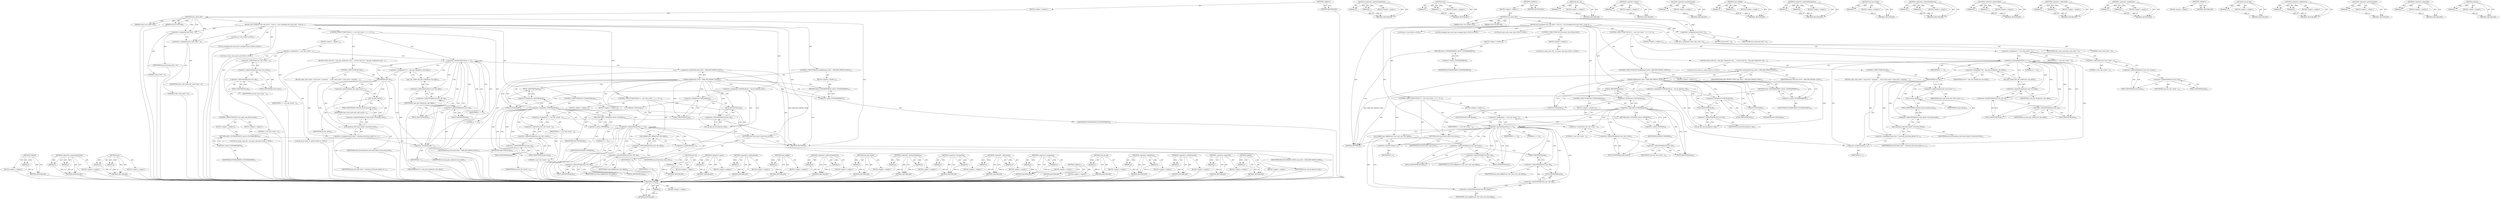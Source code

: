 digraph "unlikely" {
vulnerable_214 [label=<(METHOD,UNIXCB)>];
vulnerable_215 [label=<(PARAM,p1)>];
vulnerable_216 [label=<(BLOCK,&lt;empty&gt;,&lt;empty&gt;)>];
vulnerable_217 [label=<(METHOD_RETURN,ANY)>];
vulnerable_169 [label=<(METHOD,&lt;operator&gt;.greaterEqualsThan)>];
vulnerable_170 [label=<(PARAM,p1)>];
vulnerable_171 [label=<(PARAM,p2)>];
vulnerable_172 [label=<(BLOCK,&lt;empty&gt;,&lt;empty&gt;)>];
vulnerable_173 [label=<(METHOD_RETURN,ANY)>];
vulnerable_191 [label=<(METHOD,max)>];
vulnerable_192 [label=<(PARAM,p1)>];
vulnerable_193 [label=<(PARAM,p2)>];
vulnerable_194 [label=<(BLOCK,&lt;empty&gt;,&lt;empty&gt;)>];
vulnerable_195 [label=<(METHOD_RETURN,ANY)>];
vulnerable_6 [label=<(METHOD,&lt;global&gt;)<SUB>1</SUB>>];
vulnerable_7 [label=<(BLOCK,&lt;empty&gt;,&lt;empty&gt;)<SUB>1</SUB>>];
vulnerable_8 [label=<(METHOD,unix_attach_fds)<SUB>1</SUB>>];
vulnerable_9 [label=<(PARAM,struct scm_cookie *scm)<SUB>1</SUB>>];
vulnerable_10 [label=<(PARAM,struct sk_buff *skb)<SUB>1</SUB>>];
vulnerable_11 [label=<(BLOCK,{
	int i;
	unsigned char max_level = 0;
	int un...,{
	int i;
	unsigned char max_level = 0;
	int un...)<SUB>2</SUB>>];
vulnerable_12 [label="<(LOCAL,int i: int)<SUB>3</SUB>>"];
vulnerable_13 [label="<(LOCAL,unsigned char max_level: unsigned char)<SUB>4</SUB>>"];
vulnerable_14 [label=<(&lt;operator&gt;.assignment,max_level = 0)<SUB>4</SUB>>];
vulnerable_15 [label=<(IDENTIFIER,max_level,max_level = 0)<SUB>4</SUB>>];
vulnerable_16 [label=<(LITERAL,0,max_level = 0)<SUB>4</SUB>>];
vulnerable_17 [label="<(LOCAL,int unix_sock_count: int)<SUB>5</SUB>>"];
vulnerable_18 [label=<(&lt;operator&gt;.assignment,unix_sock_count = 0)<SUB>5</SUB>>];
vulnerable_19 [label=<(IDENTIFIER,unix_sock_count,unix_sock_count = 0)<SUB>5</SUB>>];
vulnerable_20 [label=<(LITERAL,0,unix_sock_count = 0)<SUB>5</SUB>>];
vulnerable_21 [label=<(CONTROL_STRUCTURE,IF,if (too_many_unix_fds(current)))<SUB>7</SUB>>];
vulnerable_22 [label=<(BLOCK,&lt;empty&gt;,&lt;empty&gt;)<SUB>7</SUB>>];
vulnerable_23 [label="<(LOCAL,too_many_unix_fds : too_many_unix_fds)<SUB>7</SUB>>"];
vulnerable_24 [label=<(BLOCK,&lt;empty&gt;,&lt;empty&gt;)<SUB>8</SUB>>];
vulnerable_25 [label=<(RETURN,return -ETOOMANYREFS;,return -ETOOMANYREFS;)<SUB>8</SUB>>];
vulnerable_26 [label=<(&lt;operator&gt;.minus,-ETOOMANYREFS)<SUB>8</SUB>>];
vulnerable_27 [label=<(IDENTIFIER,ETOOMANYREFS,-ETOOMANYREFS)<SUB>8</SUB>>];
vulnerable_28 [label=<(CONTROL_STRUCTURE,FOR,for (i = scm-&gt;fp-&gt;count - 1;i &gt;= 0;i--))<SUB>10</SUB>>];
vulnerable_29 [label=<(BLOCK,&lt;empty&gt;,&lt;empty&gt;)<SUB>10</SUB>>];
vulnerable_30 [label=<(&lt;operator&gt;.assignment,i = scm-&gt;fp-&gt;count - 1)<SUB>10</SUB>>];
vulnerable_31 [label=<(IDENTIFIER,i,i = scm-&gt;fp-&gt;count - 1)<SUB>10</SUB>>];
vulnerable_32 [label=<(&lt;operator&gt;.subtraction,scm-&gt;fp-&gt;count - 1)<SUB>10</SUB>>];
vulnerable_33 [label=<(&lt;operator&gt;.indirectFieldAccess,scm-&gt;fp-&gt;count)<SUB>10</SUB>>];
vulnerable_34 [label=<(&lt;operator&gt;.indirectFieldAccess,scm-&gt;fp)<SUB>10</SUB>>];
vulnerable_35 [label=<(IDENTIFIER,scm,scm-&gt;fp-&gt;count - 1)<SUB>10</SUB>>];
vulnerable_36 [label=<(FIELD_IDENTIFIER,fp,fp)<SUB>10</SUB>>];
vulnerable_37 [label=<(FIELD_IDENTIFIER,count,count)<SUB>10</SUB>>];
vulnerable_38 [label=<(LITERAL,1,scm-&gt;fp-&gt;count - 1)<SUB>10</SUB>>];
vulnerable_39 [label=<(&lt;operator&gt;.greaterEqualsThan,i &gt;= 0)<SUB>10</SUB>>];
vulnerable_40 [label=<(IDENTIFIER,i,i &gt;= 0)<SUB>10</SUB>>];
vulnerable_41 [label=<(LITERAL,0,i &gt;= 0)<SUB>10</SUB>>];
vulnerable_42 [label=<(&lt;operator&gt;.postDecrement,i--)<SUB>10</SUB>>];
vulnerable_43 [label=<(IDENTIFIER,i,i--)<SUB>10</SUB>>];
vulnerable_44 [label=<(BLOCK,{
		struct sock *sk = unix_get_socket(scm-&gt;fp-&gt;...,{
		struct sock *sk = unix_get_socket(scm-&gt;fp-&gt;...)<SUB>10</SUB>>];
vulnerable_45 [label="<(LOCAL,struct sock* sk: sock*)<SUB>11</SUB>>"];
vulnerable_46 [label=<(&lt;operator&gt;.assignment,*sk = unix_get_socket(scm-&gt;fp-&gt;fp[i]))<SUB>11</SUB>>];
vulnerable_47 [label=<(IDENTIFIER,sk,*sk = unix_get_socket(scm-&gt;fp-&gt;fp[i]))<SUB>11</SUB>>];
vulnerable_48 [label=<(unix_get_socket,unix_get_socket(scm-&gt;fp-&gt;fp[i]))<SUB>11</SUB>>];
vulnerable_49 [label=<(&lt;operator&gt;.indirectIndexAccess,scm-&gt;fp-&gt;fp[i])<SUB>11</SUB>>];
vulnerable_50 [label=<(&lt;operator&gt;.indirectFieldAccess,scm-&gt;fp-&gt;fp)<SUB>11</SUB>>];
vulnerable_51 [label=<(&lt;operator&gt;.indirectFieldAccess,scm-&gt;fp)<SUB>11</SUB>>];
vulnerable_52 [label=<(IDENTIFIER,scm,unix_get_socket(scm-&gt;fp-&gt;fp[i]))<SUB>11</SUB>>];
vulnerable_53 [label=<(FIELD_IDENTIFIER,fp,fp)<SUB>11</SUB>>];
vulnerable_54 [label=<(FIELD_IDENTIFIER,fp,fp)<SUB>11</SUB>>];
vulnerable_55 [label=<(IDENTIFIER,i,unix_get_socket(scm-&gt;fp-&gt;fp[i]))<SUB>11</SUB>>];
vulnerable_56 [label=<(CONTROL_STRUCTURE,IF,if (sk))<SUB>13</SUB>>];
vulnerable_57 [label=<(IDENTIFIER,sk,if (sk))<SUB>13</SUB>>];
vulnerable_58 [label=<(BLOCK,{
			unix_sock_count++;
			max_level = max(max_...,{
			unix_sock_count++;
			max_level = max(max_...)<SUB>13</SUB>>];
vulnerable_59 [label=<(&lt;operator&gt;.postIncrement,unix_sock_count++)<SUB>14</SUB>>];
vulnerable_60 [label=<(IDENTIFIER,unix_sock_count,unix_sock_count++)<SUB>14</SUB>>];
vulnerable_61 [label=<(&lt;operator&gt;.assignment,max_level = max(max_level,
					unix_sk(sk)-&gt;re...)<SUB>15</SUB>>];
vulnerable_62 [label=<(IDENTIFIER,max_level,max_level = max(max_level,
					unix_sk(sk)-&gt;re...)<SUB>15</SUB>>];
vulnerable_63 [label=<(max,max(max_level,
					unix_sk(sk)-&gt;recursion_level))<SUB>15</SUB>>];
vulnerable_64 [label=<(IDENTIFIER,max_level,max(max_level,
					unix_sk(sk)-&gt;recursion_level))<SUB>15</SUB>>];
vulnerable_65 [label=<(&lt;operator&gt;.indirectFieldAccess,unix_sk(sk)-&gt;recursion_level)<SUB>16</SUB>>];
vulnerable_66 [label=<(unix_sk,unix_sk(sk))<SUB>16</SUB>>];
vulnerable_67 [label=<(IDENTIFIER,sk,unix_sk(sk))<SUB>16</SUB>>];
vulnerable_68 [label=<(FIELD_IDENTIFIER,recursion_level,recursion_level)<SUB>16</SUB>>];
vulnerable_69 [label=<(CONTROL_STRUCTURE,IF,if (unlikely(max_level &gt; MAX_RECURSION_LEVEL)))<SUB>19</SUB>>];
vulnerable_70 [label=<(unlikely,unlikely(max_level &gt; MAX_RECURSION_LEVEL))<SUB>19</SUB>>];
vulnerable_71 [label=<(&lt;operator&gt;.greaterThan,max_level &gt; MAX_RECURSION_LEVEL)<SUB>19</SUB>>];
vulnerable_72 [label=<(IDENTIFIER,max_level,max_level &gt; MAX_RECURSION_LEVEL)<SUB>19</SUB>>];
vulnerable_73 [label=<(IDENTIFIER,MAX_RECURSION_LEVEL,max_level &gt; MAX_RECURSION_LEVEL)<SUB>19</SUB>>];
vulnerable_74 [label=<(BLOCK,&lt;empty&gt;,&lt;empty&gt;)<SUB>20</SUB>>];
vulnerable_75 [label=<(RETURN,return -ETOOMANYREFS;,return -ETOOMANYREFS;)<SUB>20</SUB>>];
vulnerable_76 [label=<(&lt;operator&gt;.minus,-ETOOMANYREFS)<SUB>20</SUB>>];
vulnerable_77 [label=<(IDENTIFIER,ETOOMANYREFS,-ETOOMANYREFS)<SUB>20</SUB>>];
vulnerable_78 [label=<(&lt;operator&gt;.assignment,UNIXCB(skb).fp = scm_fp_dup(scm-&gt;fp))<SUB>27</SUB>>];
vulnerable_79 [label=<(&lt;operator&gt;.fieldAccess,UNIXCB(skb).fp)<SUB>27</SUB>>];
vulnerable_80 [label=<(UNIXCB,UNIXCB(skb))<SUB>27</SUB>>];
vulnerable_81 [label=<(IDENTIFIER,skb,UNIXCB(skb))<SUB>27</SUB>>];
vulnerable_82 [label=<(FIELD_IDENTIFIER,fp,fp)<SUB>27</SUB>>];
vulnerable_83 [label=<(scm_fp_dup,scm_fp_dup(scm-&gt;fp))<SUB>27</SUB>>];
vulnerable_84 [label=<(&lt;operator&gt;.indirectFieldAccess,scm-&gt;fp)<SUB>27</SUB>>];
vulnerable_85 [label=<(IDENTIFIER,scm,scm_fp_dup(scm-&gt;fp))<SUB>27</SUB>>];
vulnerable_86 [label=<(FIELD_IDENTIFIER,fp,fp)<SUB>27</SUB>>];
vulnerable_87 [label=<(CONTROL_STRUCTURE,IF,if (!UNIXCB(skb).fp))<SUB>28</SUB>>];
vulnerable_88 [label=<(&lt;operator&gt;.logicalNot,!UNIXCB(skb).fp)<SUB>28</SUB>>];
vulnerable_89 [label=<(&lt;operator&gt;.fieldAccess,UNIXCB(skb).fp)<SUB>28</SUB>>];
vulnerable_90 [label=<(UNIXCB,UNIXCB(skb))<SUB>28</SUB>>];
vulnerable_91 [label=<(IDENTIFIER,skb,UNIXCB(skb))<SUB>28</SUB>>];
vulnerable_92 [label=<(FIELD_IDENTIFIER,fp,fp)<SUB>28</SUB>>];
vulnerable_93 [label=<(BLOCK,&lt;empty&gt;,&lt;empty&gt;)<SUB>29</SUB>>];
vulnerable_94 [label=<(RETURN,return -ENOMEM;,return -ENOMEM;)<SUB>29</SUB>>];
vulnerable_95 [label=<(&lt;operator&gt;.minus,-ENOMEM)<SUB>29</SUB>>];
vulnerable_96 [label=<(IDENTIFIER,ENOMEM,-ENOMEM)<SUB>29</SUB>>];
vulnerable_97 [label=<(CONTROL_STRUCTURE,FOR,for (i = scm-&gt;fp-&gt;count - 1;i &gt;= 0;i--))<SUB>31</SUB>>];
vulnerable_98 [label=<(BLOCK,&lt;empty&gt;,&lt;empty&gt;)<SUB>31</SUB>>];
vulnerable_99 [label=<(&lt;operator&gt;.assignment,i = scm-&gt;fp-&gt;count - 1)<SUB>31</SUB>>];
vulnerable_100 [label=<(IDENTIFIER,i,i = scm-&gt;fp-&gt;count - 1)<SUB>31</SUB>>];
vulnerable_101 [label=<(&lt;operator&gt;.subtraction,scm-&gt;fp-&gt;count - 1)<SUB>31</SUB>>];
vulnerable_102 [label=<(&lt;operator&gt;.indirectFieldAccess,scm-&gt;fp-&gt;count)<SUB>31</SUB>>];
vulnerable_103 [label=<(&lt;operator&gt;.indirectFieldAccess,scm-&gt;fp)<SUB>31</SUB>>];
vulnerable_104 [label=<(IDENTIFIER,scm,scm-&gt;fp-&gt;count - 1)<SUB>31</SUB>>];
vulnerable_105 [label=<(FIELD_IDENTIFIER,fp,fp)<SUB>31</SUB>>];
vulnerable_106 [label=<(FIELD_IDENTIFIER,count,count)<SUB>31</SUB>>];
vulnerable_107 [label=<(LITERAL,1,scm-&gt;fp-&gt;count - 1)<SUB>31</SUB>>];
vulnerable_108 [label=<(&lt;operator&gt;.greaterEqualsThan,i &gt;= 0)<SUB>31</SUB>>];
vulnerable_109 [label=<(IDENTIFIER,i,i &gt;= 0)<SUB>31</SUB>>];
vulnerable_110 [label=<(LITERAL,0,i &gt;= 0)<SUB>31</SUB>>];
vulnerable_111 [label=<(&lt;operator&gt;.postDecrement,i--)<SUB>31</SUB>>];
vulnerable_112 [label=<(IDENTIFIER,i,i--)<SUB>31</SUB>>];
vulnerable_113 [label=<(unix_inflight,unix_inflight(scm-&gt;fp-&gt;fp[i]))<SUB>32</SUB>>];
vulnerable_114 [label=<(&lt;operator&gt;.indirectIndexAccess,scm-&gt;fp-&gt;fp[i])<SUB>32</SUB>>];
vulnerable_115 [label=<(&lt;operator&gt;.indirectFieldAccess,scm-&gt;fp-&gt;fp)<SUB>32</SUB>>];
vulnerable_116 [label=<(&lt;operator&gt;.indirectFieldAccess,scm-&gt;fp)<SUB>32</SUB>>];
vulnerable_117 [label=<(IDENTIFIER,scm,unix_inflight(scm-&gt;fp-&gt;fp[i]))<SUB>32</SUB>>];
vulnerable_118 [label=<(FIELD_IDENTIFIER,fp,fp)<SUB>32</SUB>>];
vulnerable_119 [label=<(FIELD_IDENTIFIER,fp,fp)<SUB>32</SUB>>];
vulnerable_120 [label=<(IDENTIFIER,i,unix_inflight(scm-&gt;fp-&gt;fp[i]))<SUB>32</SUB>>];
vulnerable_121 [label=<(RETURN,return max_level;,return max_level;)<SUB>33</SUB>>];
vulnerable_122 [label=<(IDENTIFIER,max_level,return max_level;)<SUB>33</SUB>>];
vulnerable_123 [label=<(METHOD_RETURN,int)<SUB>1</SUB>>];
vulnerable_125 [label=<(METHOD_RETURN,ANY)<SUB>1</SUB>>];
vulnerable_196 [label=<(METHOD,unix_sk)>];
vulnerable_197 [label=<(PARAM,p1)>];
vulnerable_198 [label=<(BLOCK,&lt;empty&gt;,&lt;empty&gt;)>];
vulnerable_199 [label=<(METHOD_RETURN,ANY)>];
vulnerable_155 [label=<(METHOD,&lt;operator&gt;.minus)>];
vulnerable_156 [label=<(PARAM,p1)>];
vulnerable_157 [label=<(BLOCK,&lt;empty&gt;,&lt;empty&gt;)>];
vulnerable_158 [label=<(METHOD_RETURN,ANY)>];
vulnerable_187 [label=<(METHOD,&lt;operator&gt;.postIncrement)>];
vulnerable_188 [label=<(PARAM,p1)>];
vulnerable_189 [label=<(BLOCK,&lt;empty&gt;,&lt;empty&gt;)>];
vulnerable_190 [label=<(METHOD_RETURN,ANY)>];
vulnerable_226 [label=<(METHOD,unix_inflight)>];
vulnerable_227 [label=<(PARAM,p1)>];
vulnerable_228 [label=<(BLOCK,&lt;empty&gt;,&lt;empty&gt;)>];
vulnerable_229 [label=<(METHOD_RETURN,ANY)>];
vulnerable_182 [label=<(METHOD,&lt;operator&gt;.indirectIndexAccess)>];
vulnerable_183 [label=<(PARAM,p1)>];
vulnerable_184 [label=<(PARAM,p2)>];
vulnerable_185 [label=<(BLOCK,&lt;empty&gt;,&lt;empty&gt;)>];
vulnerable_186 [label=<(METHOD_RETURN,ANY)>];
vulnerable_178 [label=<(METHOD,unix_get_socket)>];
vulnerable_179 [label=<(PARAM,p1)>];
vulnerable_180 [label=<(BLOCK,&lt;empty&gt;,&lt;empty&gt;)>];
vulnerable_181 [label=<(METHOD_RETURN,ANY)>];
vulnerable_164 [label=<(METHOD,&lt;operator&gt;.indirectFieldAccess)>];
vulnerable_165 [label=<(PARAM,p1)>];
vulnerable_166 [label=<(PARAM,p2)>];
vulnerable_167 [label=<(BLOCK,&lt;empty&gt;,&lt;empty&gt;)>];
vulnerable_168 [label=<(METHOD_RETURN,ANY)>];
vulnerable_204 [label=<(METHOD,&lt;operator&gt;.greaterThan)>];
vulnerable_205 [label=<(PARAM,p1)>];
vulnerable_206 [label=<(PARAM,p2)>];
vulnerable_207 [label=<(BLOCK,&lt;empty&gt;,&lt;empty&gt;)>];
vulnerable_208 [label=<(METHOD_RETURN,ANY)>];
vulnerable_159 [label=<(METHOD,&lt;operator&gt;.subtraction)>];
vulnerable_160 [label=<(PARAM,p1)>];
vulnerable_161 [label=<(PARAM,p2)>];
vulnerable_162 [label=<(BLOCK,&lt;empty&gt;,&lt;empty&gt;)>];
vulnerable_163 [label=<(METHOD_RETURN,ANY)>];
vulnerable_150 [label=<(METHOD,&lt;operator&gt;.assignment)>];
vulnerable_151 [label=<(PARAM,p1)>];
vulnerable_152 [label=<(PARAM,p2)>];
vulnerable_153 [label=<(BLOCK,&lt;empty&gt;,&lt;empty&gt;)>];
vulnerable_154 [label=<(METHOD_RETURN,ANY)>];
vulnerable_144 [label=<(METHOD,&lt;global&gt;)<SUB>1</SUB>>];
vulnerable_145 [label=<(BLOCK,&lt;empty&gt;,&lt;empty&gt;)>];
vulnerable_146 [label=<(METHOD_RETURN,ANY)>];
vulnerable_218 [label=<(METHOD,scm_fp_dup)>];
vulnerable_219 [label=<(PARAM,p1)>];
vulnerable_220 [label=<(BLOCK,&lt;empty&gt;,&lt;empty&gt;)>];
vulnerable_221 [label=<(METHOD_RETURN,ANY)>];
vulnerable_209 [label=<(METHOD,&lt;operator&gt;.fieldAccess)>];
vulnerable_210 [label=<(PARAM,p1)>];
vulnerable_211 [label=<(PARAM,p2)>];
vulnerable_212 [label=<(BLOCK,&lt;empty&gt;,&lt;empty&gt;)>];
vulnerable_213 [label=<(METHOD_RETURN,ANY)>];
vulnerable_174 [label=<(METHOD,&lt;operator&gt;.postDecrement)>];
vulnerable_175 [label=<(PARAM,p1)>];
vulnerable_176 [label=<(BLOCK,&lt;empty&gt;,&lt;empty&gt;)>];
vulnerable_177 [label=<(METHOD_RETURN,ANY)>];
vulnerable_222 [label=<(METHOD,&lt;operator&gt;.logicalNot)>];
vulnerable_223 [label=<(PARAM,p1)>];
vulnerable_224 [label=<(BLOCK,&lt;empty&gt;,&lt;empty&gt;)>];
vulnerable_225 [label=<(METHOD_RETURN,ANY)>];
vulnerable_200 [label=<(METHOD,unlikely)>];
vulnerable_201 [label=<(PARAM,p1)>];
vulnerable_202 [label=<(BLOCK,&lt;empty&gt;,&lt;empty&gt;)>];
vulnerable_203 [label=<(METHOD_RETURN,ANY)>];
fixed_219 [label=<(METHOD,UNIXCB)>];
fixed_220 [label=<(PARAM,p1)>];
fixed_221 [label=<(BLOCK,&lt;empty&gt;,&lt;empty&gt;)>];
fixed_222 [label=<(METHOD_RETURN,ANY)>];
fixed_174 [label=<(METHOD,&lt;operator&gt;.greaterEqualsThan)>];
fixed_175 [label=<(PARAM,p1)>];
fixed_176 [label=<(PARAM,p2)>];
fixed_177 [label=<(BLOCK,&lt;empty&gt;,&lt;empty&gt;)>];
fixed_178 [label=<(METHOD_RETURN,ANY)>];
fixed_196 [label=<(METHOD,max)>];
fixed_197 [label=<(PARAM,p1)>];
fixed_198 [label=<(PARAM,p2)>];
fixed_199 [label=<(BLOCK,&lt;empty&gt;,&lt;empty&gt;)>];
fixed_200 [label=<(METHOD_RETURN,ANY)>];
fixed_6 [label=<(METHOD,&lt;global&gt;)<SUB>1</SUB>>];
fixed_7 [label=<(BLOCK,&lt;empty&gt;,&lt;empty&gt;)<SUB>1</SUB>>];
fixed_8 [label=<(METHOD,unix_attach_fds)<SUB>1</SUB>>];
fixed_9 [label=<(PARAM,struct scm_cookie *scm)<SUB>1</SUB>>];
fixed_10 [label=<(PARAM,struct sk_buff *skb)<SUB>1</SUB>>];
fixed_11 [label=<(BLOCK,{
	int i;
	unsigned char max_level = 0;
	int un...,{
	int i;
	unsigned char max_level = 0;
	int un...)<SUB>2</SUB>>];
fixed_12 [label="<(LOCAL,int i: int)<SUB>3</SUB>>"];
fixed_13 [label="<(LOCAL,unsigned char max_level: unsigned char)<SUB>4</SUB>>"];
fixed_14 [label=<(&lt;operator&gt;.assignment,max_level = 0)<SUB>4</SUB>>];
fixed_15 [label=<(IDENTIFIER,max_level,max_level = 0)<SUB>4</SUB>>];
fixed_16 [label=<(LITERAL,0,max_level = 0)<SUB>4</SUB>>];
fixed_17 [label="<(LOCAL,int unix_sock_count: int)<SUB>5</SUB>>"];
fixed_18 [label=<(&lt;operator&gt;.assignment,unix_sock_count = 0)<SUB>5</SUB>>];
fixed_19 [label=<(IDENTIFIER,unix_sock_count,unix_sock_count = 0)<SUB>5</SUB>>];
fixed_20 [label=<(LITERAL,0,unix_sock_count = 0)<SUB>5</SUB>>];
fixed_21 [label=<(CONTROL_STRUCTURE,IF,if (too_many_unix_fds(current)))<SUB>7</SUB>>];
fixed_22 [label=<(BLOCK,&lt;empty&gt;,&lt;empty&gt;)<SUB>7</SUB>>];
fixed_23 [label="<(LOCAL,too_many_unix_fds : too_many_unix_fds)<SUB>7</SUB>>"];
fixed_24 [label=<(BLOCK,&lt;empty&gt;,&lt;empty&gt;)<SUB>8</SUB>>];
fixed_25 [label=<(RETURN,return -ETOOMANYREFS;,return -ETOOMANYREFS;)<SUB>8</SUB>>];
fixed_26 [label=<(&lt;operator&gt;.minus,-ETOOMANYREFS)<SUB>8</SUB>>];
fixed_27 [label=<(IDENTIFIER,ETOOMANYREFS,-ETOOMANYREFS)<SUB>8</SUB>>];
fixed_28 [label=<(CONTROL_STRUCTURE,FOR,for (i = scm-&gt;fp-&gt;count - 1;i &gt;= 0;i--))<SUB>10</SUB>>];
fixed_29 [label=<(BLOCK,&lt;empty&gt;,&lt;empty&gt;)<SUB>10</SUB>>];
fixed_30 [label=<(&lt;operator&gt;.assignment,i = scm-&gt;fp-&gt;count - 1)<SUB>10</SUB>>];
fixed_31 [label=<(IDENTIFIER,i,i = scm-&gt;fp-&gt;count - 1)<SUB>10</SUB>>];
fixed_32 [label=<(&lt;operator&gt;.subtraction,scm-&gt;fp-&gt;count - 1)<SUB>10</SUB>>];
fixed_33 [label=<(&lt;operator&gt;.indirectFieldAccess,scm-&gt;fp-&gt;count)<SUB>10</SUB>>];
fixed_34 [label=<(&lt;operator&gt;.indirectFieldAccess,scm-&gt;fp)<SUB>10</SUB>>];
fixed_35 [label=<(IDENTIFIER,scm,scm-&gt;fp-&gt;count - 1)<SUB>10</SUB>>];
fixed_36 [label=<(FIELD_IDENTIFIER,fp,fp)<SUB>10</SUB>>];
fixed_37 [label=<(FIELD_IDENTIFIER,count,count)<SUB>10</SUB>>];
fixed_38 [label=<(LITERAL,1,scm-&gt;fp-&gt;count - 1)<SUB>10</SUB>>];
fixed_39 [label=<(&lt;operator&gt;.greaterEqualsThan,i &gt;= 0)<SUB>10</SUB>>];
fixed_40 [label=<(IDENTIFIER,i,i &gt;= 0)<SUB>10</SUB>>];
fixed_41 [label=<(LITERAL,0,i &gt;= 0)<SUB>10</SUB>>];
fixed_42 [label=<(&lt;operator&gt;.postDecrement,i--)<SUB>10</SUB>>];
fixed_43 [label=<(IDENTIFIER,i,i--)<SUB>10</SUB>>];
fixed_44 [label=<(BLOCK,{
		struct sock *sk = unix_get_socket(scm-&gt;fp-&gt;...,{
		struct sock *sk = unix_get_socket(scm-&gt;fp-&gt;...)<SUB>10</SUB>>];
fixed_45 [label="<(LOCAL,struct sock* sk: sock*)<SUB>11</SUB>>"];
fixed_46 [label=<(&lt;operator&gt;.assignment,*sk = unix_get_socket(scm-&gt;fp-&gt;fp[i]))<SUB>11</SUB>>];
fixed_47 [label=<(IDENTIFIER,sk,*sk = unix_get_socket(scm-&gt;fp-&gt;fp[i]))<SUB>11</SUB>>];
fixed_48 [label=<(unix_get_socket,unix_get_socket(scm-&gt;fp-&gt;fp[i]))<SUB>11</SUB>>];
fixed_49 [label=<(&lt;operator&gt;.indirectIndexAccess,scm-&gt;fp-&gt;fp[i])<SUB>11</SUB>>];
fixed_50 [label=<(&lt;operator&gt;.indirectFieldAccess,scm-&gt;fp-&gt;fp)<SUB>11</SUB>>];
fixed_51 [label=<(&lt;operator&gt;.indirectFieldAccess,scm-&gt;fp)<SUB>11</SUB>>];
fixed_52 [label=<(IDENTIFIER,scm,unix_get_socket(scm-&gt;fp-&gt;fp[i]))<SUB>11</SUB>>];
fixed_53 [label=<(FIELD_IDENTIFIER,fp,fp)<SUB>11</SUB>>];
fixed_54 [label=<(FIELD_IDENTIFIER,fp,fp)<SUB>11</SUB>>];
fixed_55 [label=<(IDENTIFIER,i,unix_get_socket(scm-&gt;fp-&gt;fp[i]))<SUB>11</SUB>>];
fixed_56 [label=<(CONTROL_STRUCTURE,IF,if (sk))<SUB>13</SUB>>];
fixed_57 [label=<(IDENTIFIER,sk,if (sk))<SUB>13</SUB>>];
fixed_58 [label=<(BLOCK,{
			unix_sock_count++;
			max_level = max(max_...,{
			unix_sock_count++;
			max_level = max(max_...)<SUB>13</SUB>>];
fixed_59 [label=<(&lt;operator&gt;.postIncrement,unix_sock_count++)<SUB>14</SUB>>];
fixed_60 [label=<(IDENTIFIER,unix_sock_count,unix_sock_count++)<SUB>14</SUB>>];
fixed_61 [label=<(&lt;operator&gt;.assignment,max_level = max(max_level,
					unix_sk(sk)-&gt;re...)<SUB>15</SUB>>];
fixed_62 [label=<(IDENTIFIER,max_level,max_level = max(max_level,
					unix_sk(sk)-&gt;re...)<SUB>15</SUB>>];
fixed_63 [label=<(max,max(max_level,
					unix_sk(sk)-&gt;recursion_level))<SUB>15</SUB>>];
fixed_64 [label=<(IDENTIFIER,max_level,max(max_level,
					unix_sk(sk)-&gt;recursion_level))<SUB>15</SUB>>];
fixed_65 [label=<(&lt;operator&gt;.indirectFieldAccess,unix_sk(sk)-&gt;recursion_level)<SUB>16</SUB>>];
fixed_66 [label=<(unix_sk,unix_sk(sk))<SUB>16</SUB>>];
fixed_67 [label=<(IDENTIFIER,sk,unix_sk(sk))<SUB>16</SUB>>];
fixed_68 [label=<(FIELD_IDENTIFIER,recursion_level,recursion_level)<SUB>16</SUB>>];
fixed_69 [label=<(CONTROL_STRUCTURE,IF,if (unlikely(max_level &gt; MAX_RECURSION_LEVEL)))<SUB>19</SUB>>];
fixed_70 [label=<(unlikely,unlikely(max_level &gt; MAX_RECURSION_LEVEL))<SUB>19</SUB>>];
fixed_71 [label=<(&lt;operator&gt;.greaterThan,max_level &gt; MAX_RECURSION_LEVEL)<SUB>19</SUB>>];
fixed_72 [label=<(IDENTIFIER,max_level,max_level &gt; MAX_RECURSION_LEVEL)<SUB>19</SUB>>];
fixed_73 [label=<(IDENTIFIER,MAX_RECURSION_LEVEL,max_level &gt; MAX_RECURSION_LEVEL)<SUB>19</SUB>>];
fixed_74 [label=<(BLOCK,&lt;empty&gt;,&lt;empty&gt;)<SUB>20</SUB>>];
fixed_75 [label=<(RETURN,return -ETOOMANYREFS;,return -ETOOMANYREFS;)<SUB>20</SUB>>];
fixed_76 [label=<(&lt;operator&gt;.minus,-ETOOMANYREFS)<SUB>20</SUB>>];
fixed_77 [label=<(IDENTIFIER,ETOOMANYREFS,-ETOOMANYREFS)<SUB>20</SUB>>];
fixed_78 [label=<(&lt;operator&gt;.assignment,UNIXCB(skb).fp = scm_fp_dup(scm-&gt;fp))<SUB>27</SUB>>];
fixed_79 [label=<(&lt;operator&gt;.fieldAccess,UNIXCB(skb).fp)<SUB>27</SUB>>];
fixed_80 [label=<(UNIXCB,UNIXCB(skb))<SUB>27</SUB>>];
fixed_81 [label=<(IDENTIFIER,skb,UNIXCB(skb))<SUB>27</SUB>>];
fixed_82 [label=<(FIELD_IDENTIFIER,fp,fp)<SUB>27</SUB>>];
fixed_83 [label=<(scm_fp_dup,scm_fp_dup(scm-&gt;fp))<SUB>27</SUB>>];
fixed_84 [label=<(&lt;operator&gt;.indirectFieldAccess,scm-&gt;fp)<SUB>27</SUB>>];
fixed_85 [label=<(IDENTIFIER,scm,scm_fp_dup(scm-&gt;fp))<SUB>27</SUB>>];
fixed_86 [label=<(FIELD_IDENTIFIER,fp,fp)<SUB>27</SUB>>];
fixed_87 [label=<(CONTROL_STRUCTURE,IF,if (!UNIXCB(skb).fp))<SUB>28</SUB>>];
fixed_88 [label=<(&lt;operator&gt;.logicalNot,!UNIXCB(skb).fp)<SUB>28</SUB>>];
fixed_89 [label=<(&lt;operator&gt;.fieldAccess,UNIXCB(skb).fp)<SUB>28</SUB>>];
fixed_90 [label=<(UNIXCB,UNIXCB(skb))<SUB>28</SUB>>];
fixed_91 [label=<(IDENTIFIER,skb,UNIXCB(skb))<SUB>28</SUB>>];
fixed_92 [label=<(FIELD_IDENTIFIER,fp,fp)<SUB>28</SUB>>];
fixed_93 [label=<(BLOCK,&lt;empty&gt;,&lt;empty&gt;)<SUB>29</SUB>>];
fixed_94 [label=<(RETURN,return -ENOMEM;,return -ENOMEM;)<SUB>29</SUB>>];
fixed_95 [label=<(&lt;operator&gt;.minus,-ENOMEM)<SUB>29</SUB>>];
fixed_96 [label=<(IDENTIFIER,ENOMEM,-ENOMEM)<SUB>29</SUB>>];
fixed_97 [label=<(CONTROL_STRUCTURE,FOR,for (i = scm-&gt;fp-&gt;count - 1;i &gt;= 0;i--))<SUB>31</SUB>>];
fixed_98 [label=<(BLOCK,&lt;empty&gt;,&lt;empty&gt;)<SUB>31</SUB>>];
fixed_99 [label=<(&lt;operator&gt;.assignment,i = scm-&gt;fp-&gt;count - 1)<SUB>31</SUB>>];
fixed_100 [label=<(IDENTIFIER,i,i = scm-&gt;fp-&gt;count - 1)<SUB>31</SUB>>];
fixed_101 [label=<(&lt;operator&gt;.subtraction,scm-&gt;fp-&gt;count - 1)<SUB>31</SUB>>];
fixed_102 [label=<(&lt;operator&gt;.indirectFieldAccess,scm-&gt;fp-&gt;count)<SUB>31</SUB>>];
fixed_103 [label=<(&lt;operator&gt;.indirectFieldAccess,scm-&gt;fp)<SUB>31</SUB>>];
fixed_104 [label=<(IDENTIFIER,scm,scm-&gt;fp-&gt;count - 1)<SUB>31</SUB>>];
fixed_105 [label=<(FIELD_IDENTIFIER,fp,fp)<SUB>31</SUB>>];
fixed_106 [label=<(FIELD_IDENTIFIER,count,count)<SUB>31</SUB>>];
fixed_107 [label=<(LITERAL,1,scm-&gt;fp-&gt;count - 1)<SUB>31</SUB>>];
fixed_108 [label=<(&lt;operator&gt;.greaterEqualsThan,i &gt;= 0)<SUB>31</SUB>>];
fixed_109 [label=<(IDENTIFIER,i,i &gt;= 0)<SUB>31</SUB>>];
fixed_110 [label=<(LITERAL,0,i &gt;= 0)<SUB>31</SUB>>];
fixed_111 [label=<(&lt;operator&gt;.postDecrement,i--)<SUB>31</SUB>>];
fixed_112 [label=<(IDENTIFIER,i,i--)<SUB>31</SUB>>];
fixed_113 [label=<(unix_inflight,unix_inflight(scm-&gt;fp-&gt;user, scm-&gt;fp-&gt;fp[i]))<SUB>32</SUB>>];
fixed_114 [label=<(&lt;operator&gt;.indirectFieldAccess,scm-&gt;fp-&gt;user)<SUB>32</SUB>>];
fixed_115 [label=<(&lt;operator&gt;.indirectFieldAccess,scm-&gt;fp)<SUB>32</SUB>>];
fixed_116 [label=<(IDENTIFIER,scm,unix_inflight(scm-&gt;fp-&gt;user, scm-&gt;fp-&gt;fp[i]))<SUB>32</SUB>>];
fixed_117 [label=<(FIELD_IDENTIFIER,fp,fp)<SUB>32</SUB>>];
fixed_118 [label=<(FIELD_IDENTIFIER,user,user)<SUB>32</SUB>>];
fixed_119 [label=<(&lt;operator&gt;.indirectIndexAccess,scm-&gt;fp-&gt;fp[i])<SUB>32</SUB>>];
fixed_120 [label=<(&lt;operator&gt;.indirectFieldAccess,scm-&gt;fp-&gt;fp)<SUB>32</SUB>>];
fixed_121 [label=<(&lt;operator&gt;.indirectFieldAccess,scm-&gt;fp)<SUB>32</SUB>>];
fixed_122 [label=<(IDENTIFIER,scm,unix_inflight(scm-&gt;fp-&gt;user, scm-&gt;fp-&gt;fp[i]))<SUB>32</SUB>>];
fixed_123 [label=<(FIELD_IDENTIFIER,fp,fp)<SUB>32</SUB>>];
fixed_124 [label=<(FIELD_IDENTIFIER,fp,fp)<SUB>32</SUB>>];
fixed_125 [label=<(IDENTIFIER,i,unix_inflight(scm-&gt;fp-&gt;user, scm-&gt;fp-&gt;fp[i]))<SUB>32</SUB>>];
fixed_126 [label=<(RETURN,return max_level;,return max_level;)<SUB>33</SUB>>];
fixed_127 [label=<(IDENTIFIER,max_level,return max_level;)<SUB>33</SUB>>];
fixed_128 [label=<(METHOD_RETURN,int)<SUB>1</SUB>>];
fixed_130 [label=<(METHOD_RETURN,ANY)<SUB>1</SUB>>];
fixed_201 [label=<(METHOD,unix_sk)>];
fixed_202 [label=<(PARAM,p1)>];
fixed_203 [label=<(BLOCK,&lt;empty&gt;,&lt;empty&gt;)>];
fixed_204 [label=<(METHOD_RETURN,ANY)>];
fixed_160 [label=<(METHOD,&lt;operator&gt;.minus)>];
fixed_161 [label=<(PARAM,p1)>];
fixed_162 [label=<(BLOCK,&lt;empty&gt;,&lt;empty&gt;)>];
fixed_163 [label=<(METHOD_RETURN,ANY)>];
fixed_192 [label=<(METHOD,&lt;operator&gt;.postIncrement)>];
fixed_193 [label=<(PARAM,p1)>];
fixed_194 [label=<(BLOCK,&lt;empty&gt;,&lt;empty&gt;)>];
fixed_195 [label=<(METHOD_RETURN,ANY)>];
fixed_231 [label=<(METHOD,unix_inflight)>];
fixed_232 [label=<(PARAM,p1)>];
fixed_233 [label=<(PARAM,p2)>];
fixed_234 [label=<(BLOCK,&lt;empty&gt;,&lt;empty&gt;)>];
fixed_235 [label=<(METHOD_RETURN,ANY)>];
fixed_187 [label=<(METHOD,&lt;operator&gt;.indirectIndexAccess)>];
fixed_188 [label=<(PARAM,p1)>];
fixed_189 [label=<(PARAM,p2)>];
fixed_190 [label=<(BLOCK,&lt;empty&gt;,&lt;empty&gt;)>];
fixed_191 [label=<(METHOD_RETURN,ANY)>];
fixed_183 [label=<(METHOD,unix_get_socket)>];
fixed_184 [label=<(PARAM,p1)>];
fixed_185 [label=<(BLOCK,&lt;empty&gt;,&lt;empty&gt;)>];
fixed_186 [label=<(METHOD_RETURN,ANY)>];
fixed_169 [label=<(METHOD,&lt;operator&gt;.indirectFieldAccess)>];
fixed_170 [label=<(PARAM,p1)>];
fixed_171 [label=<(PARAM,p2)>];
fixed_172 [label=<(BLOCK,&lt;empty&gt;,&lt;empty&gt;)>];
fixed_173 [label=<(METHOD_RETURN,ANY)>];
fixed_209 [label=<(METHOD,&lt;operator&gt;.greaterThan)>];
fixed_210 [label=<(PARAM,p1)>];
fixed_211 [label=<(PARAM,p2)>];
fixed_212 [label=<(BLOCK,&lt;empty&gt;,&lt;empty&gt;)>];
fixed_213 [label=<(METHOD_RETURN,ANY)>];
fixed_164 [label=<(METHOD,&lt;operator&gt;.subtraction)>];
fixed_165 [label=<(PARAM,p1)>];
fixed_166 [label=<(PARAM,p2)>];
fixed_167 [label=<(BLOCK,&lt;empty&gt;,&lt;empty&gt;)>];
fixed_168 [label=<(METHOD_RETURN,ANY)>];
fixed_155 [label=<(METHOD,&lt;operator&gt;.assignment)>];
fixed_156 [label=<(PARAM,p1)>];
fixed_157 [label=<(PARAM,p2)>];
fixed_158 [label=<(BLOCK,&lt;empty&gt;,&lt;empty&gt;)>];
fixed_159 [label=<(METHOD_RETURN,ANY)>];
fixed_149 [label=<(METHOD,&lt;global&gt;)<SUB>1</SUB>>];
fixed_150 [label=<(BLOCK,&lt;empty&gt;,&lt;empty&gt;)>];
fixed_151 [label=<(METHOD_RETURN,ANY)>];
fixed_223 [label=<(METHOD,scm_fp_dup)>];
fixed_224 [label=<(PARAM,p1)>];
fixed_225 [label=<(BLOCK,&lt;empty&gt;,&lt;empty&gt;)>];
fixed_226 [label=<(METHOD_RETURN,ANY)>];
fixed_214 [label=<(METHOD,&lt;operator&gt;.fieldAccess)>];
fixed_215 [label=<(PARAM,p1)>];
fixed_216 [label=<(PARAM,p2)>];
fixed_217 [label=<(BLOCK,&lt;empty&gt;,&lt;empty&gt;)>];
fixed_218 [label=<(METHOD_RETURN,ANY)>];
fixed_179 [label=<(METHOD,&lt;operator&gt;.postDecrement)>];
fixed_180 [label=<(PARAM,p1)>];
fixed_181 [label=<(BLOCK,&lt;empty&gt;,&lt;empty&gt;)>];
fixed_182 [label=<(METHOD_RETURN,ANY)>];
fixed_227 [label=<(METHOD,&lt;operator&gt;.logicalNot)>];
fixed_228 [label=<(PARAM,p1)>];
fixed_229 [label=<(BLOCK,&lt;empty&gt;,&lt;empty&gt;)>];
fixed_230 [label=<(METHOD_RETURN,ANY)>];
fixed_205 [label=<(METHOD,unlikely)>];
fixed_206 [label=<(PARAM,p1)>];
fixed_207 [label=<(BLOCK,&lt;empty&gt;,&lt;empty&gt;)>];
fixed_208 [label=<(METHOD_RETURN,ANY)>];
vulnerable_214 -> vulnerable_215  [key=0, label="AST: "];
vulnerable_214 -> vulnerable_215  [key=1, label="DDG: "];
vulnerable_214 -> vulnerable_216  [key=0, label="AST: "];
vulnerable_214 -> vulnerable_217  [key=0, label="AST: "];
vulnerable_214 -> vulnerable_217  [key=1, label="CFG: "];
vulnerable_215 -> vulnerable_217  [key=0, label="DDG: p1"];
vulnerable_216 -> fixed_219  [key=0];
vulnerable_217 -> fixed_219  [key=0];
vulnerable_169 -> vulnerable_170  [key=0, label="AST: "];
vulnerable_169 -> vulnerable_170  [key=1, label="DDG: "];
vulnerable_169 -> vulnerable_172  [key=0, label="AST: "];
vulnerable_169 -> vulnerable_171  [key=0, label="AST: "];
vulnerable_169 -> vulnerable_171  [key=1, label="DDG: "];
vulnerable_169 -> vulnerable_173  [key=0, label="AST: "];
vulnerable_169 -> vulnerable_173  [key=1, label="CFG: "];
vulnerable_170 -> vulnerable_173  [key=0, label="DDG: p1"];
vulnerable_171 -> vulnerable_173  [key=0, label="DDG: p2"];
vulnerable_172 -> fixed_219  [key=0];
vulnerable_173 -> fixed_219  [key=0];
vulnerable_191 -> vulnerable_192  [key=0, label="AST: "];
vulnerable_191 -> vulnerable_192  [key=1, label="DDG: "];
vulnerable_191 -> vulnerable_194  [key=0, label="AST: "];
vulnerable_191 -> vulnerable_193  [key=0, label="AST: "];
vulnerable_191 -> vulnerable_193  [key=1, label="DDG: "];
vulnerable_191 -> vulnerable_195  [key=0, label="AST: "];
vulnerable_191 -> vulnerable_195  [key=1, label="CFG: "];
vulnerable_192 -> vulnerable_195  [key=0, label="DDG: p1"];
vulnerable_193 -> vulnerable_195  [key=0, label="DDG: p2"];
vulnerable_194 -> fixed_219  [key=0];
vulnerable_195 -> fixed_219  [key=0];
vulnerable_6 -> vulnerable_7  [key=0, label="AST: "];
vulnerable_6 -> vulnerable_125  [key=0, label="AST: "];
vulnerable_6 -> vulnerable_125  [key=1, label="CFG: "];
vulnerable_7 -> vulnerable_8  [key=0, label="AST: "];
vulnerable_8 -> vulnerable_9  [key=0, label="AST: "];
vulnerable_8 -> vulnerable_9  [key=1, label="DDG: "];
vulnerable_8 -> vulnerable_10  [key=0, label="AST: "];
vulnerable_8 -> vulnerable_10  [key=1, label="DDG: "];
vulnerable_8 -> vulnerable_11  [key=0, label="AST: "];
vulnerable_8 -> vulnerable_123  [key=0, label="AST: "];
vulnerable_8 -> vulnerable_14  [key=0, label="CFG: "];
vulnerable_8 -> vulnerable_14  [key=1, label="DDG: "];
vulnerable_8 -> vulnerable_18  [key=0, label="DDG: "];
vulnerable_9 -> fixed_219  [key=0];
vulnerable_10 -> fixed_219  [key=0];
vulnerable_11 -> vulnerable_12  [key=0, label="AST: "];
vulnerable_11 -> vulnerable_13  [key=0, label="AST: "];
vulnerable_11 -> vulnerable_14  [key=0, label="AST: "];
vulnerable_11 -> vulnerable_17  [key=0, label="AST: "];
vulnerable_11 -> vulnerable_18  [key=0, label="AST: "];
vulnerable_11 -> vulnerable_21  [key=0, label="AST: "];
vulnerable_11 -> vulnerable_28  [key=0, label="AST: "];
vulnerable_11 -> vulnerable_69  [key=0, label="AST: "];
vulnerable_11 -> vulnerable_78  [key=0, label="AST: "];
vulnerable_11 -> vulnerable_87  [key=0, label="AST: "];
vulnerable_11 -> vulnerable_97  [key=0, label="AST: "];
vulnerable_11 -> vulnerable_121  [key=0, label="AST: "];
vulnerable_12 -> fixed_219  [key=0];
vulnerable_13 -> fixed_219  [key=0];
vulnerable_14 -> vulnerable_15  [key=0, label="AST: "];
vulnerable_14 -> vulnerable_16  [key=0, label="AST: "];
vulnerable_14 -> vulnerable_18  [key=0, label="CFG: "];
vulnerable_15 -> fixed_219  [key=0];
vulnerable_16 -> fixed_219  [key=0];
vulnerable_17 -> fixed_219  [key=0];
vulnerable_18 -> vulnerable_19  [key=0, label="AST: "];
vulnerable_18 -> vulnerable_20  [key=0, label="AST: "];
vulnerable_19 -> fixed_219  [key=0];
vulnerable_20 -> fixed_219  [key=0];
vulnerable_21 -> vulnerable_22  [key=0, label="AST: "];
vulnerable_21 -> vulnerable_24  [key=0, label="AST: "];
vulnerable_22 -> vulnerable_23  [key=0, label="AST: "];
vulnerable_23 -> fixed_219  [key=0];
vulnerable_24 -> vulnerable_25  [key=0, label="AST: "];
vulnerable_25 -> vulnerable_26  [key=0, label="AST: "];
vulnerable_25 -> vulnerable_123  [key=0, label="CFG: "];
vulnerable_26 -> vulnerable_27  [key=0, label="AST: "];
vulnerable_26 -> vulnerable_25  [key=0, label="CFG: "];
vulnerable_27 -> fixed_219  [key=0];
vulnerable_28 -> vulnerable_29  [key=0, label="AST: "];
vulnerable_28 -> vulnerable_39  [key=0, label="AST: "];
vulnerable_28 -> vulnerable_42  [key=0, label="AST: "];
vulnerable_28 -> vulnerable_44  [key=0, label="AST: "];
vulnerable_29 -> vulnerable_30  [key=0, label="AST: "];
vulnerable_30 -> vulnerable_31  [key=0, label="AST: "];
vulnerable_30 -> vulnerable_32  [key=0, label="AST: "];
vulnerable_30 -> vulnerable_39  [key=0, label="CFG: "];
vulnerable_31 -> fixed_219  [key=0];
vulnerable_32 -> vulnerable_33  [key=0, label="AST: "];
vulnerable_32 -> vulnerable_38  [key=0, label="AST: "];
vulnerable_32 -> vulnerable_30  [key=0, label="CFG: "];
vulnerable_33 -> vulnerable_34  [key=0, label="AST: "];
vulnerable_33 -> vulnerable_37  [key=0, label="AST: "];
vulnerable_33 -> vulnerable_32  [key=0, label="CFG: "];
vulnerable_34 -> vulnerable_35  [key=0, label="AST: "];
vulnerable_34 -> vulnerable_36  [key=0, label="AST: "];
vulnerable_34 -> vulnerable_37  [key=0, label="CFG: "];
vulnerable_35 -> fixed_219  [key=0];
vulnerable_36 -> vulnerable_34  [key=0, label="CFG: "];
vulnerable_37 -> vulnerable_33  [key=0, label="CFG: "];
vulnerable_38 -> fixed_219  [key=0];
vulnerable_39 -> vulnerable_40  [key=0, label="AST: "];
vulnerable_39 -> vulnerable_41  [key=0, label="AST: "];
vulnerable_39 -> vulnerable_53  [key=0, label="CFG: "];
vulnerable_39 -> vulnerable_53  [key=1, label="CDG: "];
vulnerable_39 -> vulnerable_71  [key=0, label="CFG: "];
vulnerable_39 -> vulnerable_48  [key=0, label="CDG: "];
vulnerable_39 -> vulnerable_49  [key=0, label="CDG: "];
vulnerable_39 -> vulnerable_42  [key=0, label="CDG: "];
vulnerable_39 -> vulnerable_51  [key=0, label="CDG: "];
vulnerable_39 -> vulnerable_57  [key=0, label="CDG: "];
vulnerable_39 -> vulnerable_46  [key=0, label="CDG: "];
vulnerable_39 -> vulnerable_50  [key=0, label="CDG: "];
vulnerable_39 -> vulnerable_54  [key=0, label="CDG: "];
vulnerable_39 -> vulnerable_39  [key=0, label="CDG: "];
vulnerable_40 -> fixed_219  [key=0];
vulnerable_41 -> fixed_219  [key=0];
vulnerable_42 -> vulnerable_43  [key=0, label="AST: "];
vulnerable_42 -> vulnerable_39  [key=0, label="CFG: "];
vulnerable_43 -> fixed_219  [key=0];
vulnerable_44 -> vulnerable_45  [key=0, label="AST: "];
vulnerable_44 -> vulnerable_46  [key=0, label="AST: "];
vulnerable_44 -> vulnerable_56  [key=0, label="AST: "];
vulnerable_45 -> fixed_219  [key=0];
vulnerable_46 -> vulnerable_47  [key=0, label="AST: "];
vulnerable_46 -> vulnerable_48  [key=0, label="AST: "];
vulnerable_46 -> vulnerable_57  [key=0, label="CFG: "];
vulnerable_47 -> fixed_219  [key=0];
vulnerable_48 -> vulnerable_49  [key=0, label="AST: "];
vulnerable_48 -> vulnerable_46  [key=0, label="CFG: "];
vulnerable_49 -> vulnerable_50  [key=0, label="AST: "];
vulnerable_49 -> vulnerable_55  [key=0, label="AST: "];
vulnerable_49 -> vulnerable_48  [key=0, label="CFG: "];
vulnerable_50 -> vulnerable_51  [key=0, label="AST: "];
vulnerable_50 -> vulnerable_54  [key=0, label="AST: "];
vulnerable_50 -> vulnerable_49  [key=0, label="CFG: "];
vulnerable_51 -> vulnerable_52  [key=0, label="AST: "];
vulnerable_51 -> vulnerable_53  [key=0, label="AST: "];
vulnerable_51 -> vulnerable_54  [key=0, label="CFG: "];
vulnerable_52 -> fixed_219  [key=0];
vulnerable_53 -> vulnerable_51  [key=0, label="CFG: "];
vulnerable_54 -> vulnerable_50  [key=0, label="CFG: "];
vulnerable_55 -> fixed_219  [key=0];
vulnerable_56 -> vulnerable_57  [key=0, label="AST: "];
vulnerable_56 -> vulnerable_58  [key=0, label="AST: "];
vulnerable_57 -> vulnerable_59  [key=0, label="CFG: "];
vulnerable_57 -> vulnerable_59  [key=1, label="CDG: "];
vulnerable_57 -> vulnerable_42  [key=0, label="CFG: "];
vulnerable_57 -> vulnerable_68  [key=0, label="CDG: "];
vulnerable_57 -> vulnerable_66  [key=0, label="CDG: "];
vulnerable_57 -> vulnerable_65  [key=0, label="CDG: "];
vulnerable_57 -> vulnerable_61  [key=0, label="CDG: "];
vulnerable_57 -> vulnerable_63  [key=0, label="CDG: "];
vulnerable_58 -> vulnerable_59  [key=0, label="AST: "];
vulnerable_58 -> vulnerable_61  [key=0, label="AST: "];
vulnerable_59 -> vulnerable_60  [key=0, label="AST: "];
vulnerable_59 -> vulnerable_66  [key=0, label="CFG: "];
vulnerable_60 -> fixed_219  [key=0];
vulnerable_61 -> vulnerable_62  [key=0, label="AST: "];
vulnerable_61 -> vulnerable_63  [key=0, label="AST: "];
vulnerable_61 -> vulnerable_42  [key=0, label="CFG: "];
vulnerable_62 -> fixed_219  [key=0];
vulnerable_63 -> vulnerable_64  [key=0, label="AST: "];
vulnerable_63 -> vulnerable_65  [key=0, label="AST: "];
vulnerable_63 -> vulnerable_61  [key=0, label="CFG: "];
vulnerable_64 -> fixed_219  [key=0];
vulnerable_65 -> vulnerable_66  [key=0, label="AST: "];
vulnerable_65 -> vulnerable_68  [key=0, label="AST: "];
vulnerable_65 -> vulnerable_63  [key=0, label="CFG: "];
vulnerable_66 -> vulnerable_67  [key=0, label="AST: "];
vulnerable_66 -> vulnerable_68  [key=0, label="CFG: "];
vulnerable_67 -> fixed_219  [key=0];
vulnerable_68 -> vulnerable_65  [key=0, label="CFG: "];
vulnerable_69 -> vulnerable_70  [key=0, label="AST: "];
vulnerable_69 -> vulnerable_74  [key=0, label="AST: "];
vulnerable_70 -> vulnerable_71  [key=0, label="AST: "];
vulnerable_70 -> vulnerable_76  [key=0, label="CFG: "];
vulnerable_70 -> vulnerable_76  [key=1, label="CDG: "];
vulnerable_70 -> vulnerable_80  [key=0, label="CFG: "];
vulnerable_70 -> vulnerable_80  [key=1, label="CDG: "];
vulnerable_70 -> vulnerable_89  [key=0, label="CDG: "];
vulnerable_70 -> vulnerable_75  [key=0, label="CDG: "];
vulnerable_70 -> vulnerable_84  [key=0, label="CDG: "];
vulnerable_70 -> vulnerable_92  [key=0, label="CDG: "];
vulnerable_70 -> vulnerable_82  [key=0, label="CDG: "];
vulnerable_70 -> vulnerable_90  [key=0, label="CDG: "];
vulnerable_70 -> vulnerable_79  [key=0, label="CDG: "];
vulnerable_70 -> vulnerable_83  [key=0, label="CDG: "];
vulnerable_70 -> vulnerable_88  [key=0, label="CDG: "];
vulnerable_70 -> vulnerable_78  [key=0, label="CDG: "];
vulnerable_70 -> vulnerable_86  [key=0, label="CDG: "];
vulnerable_71 -> vulnerable_72  [key=0, label="AST: "];
vulnerable_71 -> vulnerable_73  [key=0, label="AST: "];
vulnerable_71 -> vulnerable_70  [key=0, label="CFG: "];
vulnerable_71 -> vulnerable_123  [key=0, label="DDG: MAX_RECURSION_LEVEL"];
vulnerable_72 -> fixed_219  [key=0];
vulnerable_73 -> fixed_219  [key=0];
vulnerable_74 -> vulnerable_75  [key=0, label="AST: "];
vulnerable_75 -> vulnerable_76  [key=0, label="AST: "];
vulnerable_75 -> vulnerable_123  [key=0, label="CFG: "];
vulnerable_76 -> vulnerable_77  [key=0, label="AST: "];
vulnerable_76 -> vulnerable_75  [key=0, label="CFG: "];
vulnerable_77 -> fixed_219  [key=0];
vulnerable_78 -> vulnerable_79  [key=0, label="AST: "];
vulnerable_78 -> vulnerable_83  [key=0, label="AST: "];
vulnerable_78 -> vulnerable_90  [key=0, label="CFG: "];
vulnerable_79 -> vulnerable_80  [key=0, label="AST: "];
vulnerable_79 -> vulnerable_82  [key=0, label="AST: "];
vulnerable_79 -> vulnerable_86  [key=0, label="CFG: "];
vulnerable_80 -> vulnerable_81  [key=0, label="AST: "];
vulnerable_80 -> vulnerable_82  [key=0, label="CFG: "];
vulnerable_81 -> fixed_219  [key=0];
vulnerable_82 -> vulnerable_79  [key=0, label="CFG: "];
vulnerable_83 -> vulnerable_84  [key=0, label="AST: "];
vulnerable_83 -> vulnerable_78  [key=0, label="CFG: "];
vulnerable_84 -> vulnerable_85  [key=0, label="AST: "];
vulnerable_84 -> vulnerable_86  [key=0, label="AST: "];
vulnerable_84 -> vulnerable_83  [key=0, label="CFG: "];
vulnerable_85 -> fixed_219  [key=0];
vulnerable_86 -> vulnerable_84  [key=0, label="CFG: "];
vulnerable_87 -> vulnerable_88  [key=0, label="AST: "];
vulnerable_87 -> vulnerable_93  [key=0, label="AST: "];
vulnerable_88 -> vulnerable_89  [key=0, label="AST: "];
vulnerable_88 -> vulnerable_95  [key=0, label="CFG: "];
vulnerable_88 -> vulnerable_95  [key=1, label="CDG: "];
vulnerable_88 -> vulnerable_105  [key=0, label="CFG: "];
vulnerable_88 -> vulnerable_105  [key=1, label="CDG: "];
vulnerable_88 -> vulnerable_94  [key=0, label="CDG: "];
vulnerable_88 -> vulnerable_99  [key=0, label="CDG: "];
vulnerable_88 -> vulnerable_102  [key=0, label="CDG: "];
vulnerable_88 -> vulnerable_103  [key=0, label="CDG: "];
vulnerable_88 -> vulnerable_121  [key=0, label="CDG: "];
vulnerable_88 -> vulnerable_106  [key=0, label="CDG: "];
vulnerable_88 -> vulnerable_101  [key=0, label="CDG: "];
vulnerable_88 -> vulnerable_108  [key=0, label="CDG: "];
vulnerable_89 -> vulnerable_90  [key=0, label="AST: "];
vulnerable_89 -> vulnerable_92  [key=0, label="AST: "];
vulnerable_89 -> vulnerable_88  [key=0, label="CFG: "];
vulnerable_90 -> vulnerable_91  [key=0, label="AST: "];
vulnerable_90 -> vulnerable_92  [key=0, label="CFG: "];
vulnerable_91 -> fixed_219  [key=0];
vulnerable_92 -> vulnerable_89  [key=0, label="CFG: "];
vulnerable_93 -> vulnerable_94  [key=0, label="AST: "];
vulnerable_94 -> vulnerable_95  [key=0, label="AST: "];
vulnerable_94 -> vulnerable_123  [key=0, label="CFG: "];
vulnerable_95 -> vulnerable_96  [key=0, label="AST: "];
vulnerable_95 -> vulnerable_94  [key=0, label="CFG: "];
vulnerable_96 -> fixed_219  [key=0];
vulnerable_97 -> vulnerable_98  [key=0, label="AST: "];
vulnerable_97 -> vulnerable_108  [key=0, label="AST: "];
vulnerable_97 -> vulnerable_111  [key=0, label="AST: "];
vulnerable_97 -> vulnerable_113  [key=0, label="AST: "];
vulnerable_98 -> vulnerable_99  [key=0, label="AST: "];
vulnerable_99 -> vulnerable_100  [key=0, label="AST: "];
vulnerable_99 -> vulnerable_101  [key=0, label="AST: "];
vulnerable_99 -> vulnerable_108  [key=0, label="CFG: "];
vulnerable_100 -> fixed_219  [key=0];
vulnerable_101 -> vulnerable_102  [key=0, label="AST: "];
vulnerable_101 -> vulnerable_107  [key=0, label="AST: "];
vulnerable_101 -> vulnerable_99  [key=0, label="CFG: "];
vulnerable_102 -> vulnerable_103  [key=0, label="AST: "];
vulnerable_102 -> vulnerable_106  [key=0, label="AST: "];
vulnerable_102 -> vulnerable_101  [key=0, label="CFG: "];
vulnerable_103 -> vulnerable_104  [key=0, label="AST: "];
vulnerable_103 -> vulnerable_105  [key=0, label="AST: "];
vulnerable_103 -> vulnerable_106  [key=0, label="CFG: "];
vulnerable_104 -> fixed_219  [key=0];
vulnerable_105 -> vulnerable_103  [key=0, label="CFG: "];
vulnerable_106 -> vulnerable_102  [key=0, label="CFG: "];
vulnerable_107 -> fixed_219  [key=0];
vulnerable_108 -> vulnerable_109  [key=0, label="AST: "];
vulnerable_108 -> vulnerable_110  [key=0, label="AST: "];
vulnerable_108 -> vulnerable_118  [key=0, label="CFG: "];
vulnerable_108 -> vulnerable_118  [key=1, label="CDG: "];
vulnerable_108 -> vulnerable_121  [key=0, label="CFG: "];
vulnerable_108 -> vulnerable_115  [key=0, label="CDG: "];
vulnerable_108 -> vulnerable_113  [key=0, label="CDG: "];
vulnerable_108 -> vulnerable_116  [key=0, label="CDG: "];
vulnerable_108 -> vulnerable_114  [key=0, label="CDG: "];
vulnerable_108 -> vulnerable_119  [key=0, label="CDG: "];
vulnerable_108 -> vulnerable_108  [key=0, label="CDG: "];
vulnerable_108 -> vulnerable_111  [key=0, label="CDG: "];
vulnerable_109 -> fixed_219  [key=0];
vulnerable_110 -> fixed_219  [key=0];
vulnerable_111 -> vulnerable_112  [key=0, label="AST: "];
vulnerable_111 -> vulnerable_108  [key=0, label="CFG: "];
vulnerable_112 -> fixed_219  [key=0];
vulnerable_113 -> vulnerable_114  [key=0, label="AST: "];
vulnerable_113 -> vulnerable_111  [key=0, label="CFG: "];
vulnerable_114 -> vulnerable_115  [key=0, label="AST: "];
vulnerable_114 -> vulnerable_120  [key=0, label="AST: "];
vulnerable_114 -> vulnerable_113  [key=0, label="CFG: "];
vulnerable_115 -> vulnerable_116  [key=0, label="AST: "];
vulnerable_115 -> vulnerable_119  [key=0, label="AST: "];
vulnerable_115 -> vulnerable_114  [key=0, label="CFG: "];
vulnerable_116 -> vulnerable_117  [key=0, label="AST: "];
vulnerable_116 -> vulnerable_118  [key=0, label="AST: "];
vulnerable_116 -> vulnerable_119  [key=0, label="CFG: "];
vulnerable_117 -> fixed_219  [key=0];
vulnerable_118 -> vulnerable_116  [key=0, label="CFG: "];
vulnerable_119 -> vulnerable_115  [key=0, label="CFG: "];
vulnerable_120 -> fixed_219  [key=0];
vulnerable_121 -> vulnerable_122  [key=0, label="AST: "];
vulnerable_121 -> vulnerable_123  [key=0, label="CFG: "];
vulnerable_122 -> fixed_219  [key=0];
vulnerable_123 -> fixed_219  [key=0];
vulnerable_125 -> fixed_219  [key=0];
vulnerable_196 -> vulnerable_197  [key=0, label="AST: "];
vulnerable_196 -> vulnerable_197  [key=1, label="DDG: "];
vulnerable_196 -> vulnerable_198  [key=0, label="AST: "];
vulnerable_196 -> vulnerable_199  [key=0, label="AST: "];
vulnerable_196 -> vulnerable_199  [key=1, label="CFG: "];
vulnerable_197 -> vulnerable_199  [key=0, label="DDG: p1"];
vulnerable_198 -> fixed_219  [key=0];
vulnerable_199 -> fixed_219  [key=0];
vulnerable_155 -> vulnerable_156  [key=0, label="AST: "];
vulnerable_155 -> vulnerable_156  [key=1, label="DDG: "];
vulnerable_155 -> vulnerable_157  [key=0, label="AST: "];
vulnerable_155 -> vulnerable_158  [key=0, label="AST: "];
vulnerable_155 -> vulnerable_158  [key=1, label="CFG: "];
vulnerable_156 -> vulnerable_158  [key=0, label="DDG: p1"];
vulnerable_157 -> fixed_219  [key=0];
vulnerable_158 -> fixed_219  [key=0];
vulnerable_187 -> vulnerable_188  [key=0, label="AST: "];
vulnerable_187 -> vulnerable_188  [key=1, label="DDG: "];
vulnerable_187 -> vulnerable_189  [key=0, label="AST: "];
vulnerable_187 -> vulnerable_190  [key=0, label="AST: "];
vulnerable_187 -> vulnerable_190  [key=1, label="CFG: "];
vulnerable_188 -> vulnerable_190  [key=0, label="DDG: p1"];
vulnerable_189 -> fixed_219  [key=0];
vulnerable_190 -> fixed_219  [key=0];
vulnerable_226 -> vulnerable_227  [key=0, label="AST: "];
vulnerable_226 -> vulnerable_227  [key=1, label="DDG: "];
vulnerable_226 -> vulnerable_228  [key=0, label="AST: "];
vulnerable_226 -> vulnerable_229  [key=0, label="AST: "];
vulnerable_226 -> vulnerable_229  [key=1, label="CFG: "];
vulnerable_227 -> vulnerable_229  [key=0, label="DDG: p1"];
vulnerable_228 -> fixed_219  [key=0];
vulnerable_229 -> fixed_219  [key=0];
vulnerable_182 -> vulnerable_183  [key=0, label="AST: "];
vulnerable_182 -> vulnerable_183  [key=1, label="DDG: "];
vulnerable_182 -> vulnerable_185  [key=0, label="AST: "];
vulnerable_182 -> vulnerable_184  [key=0, label="AST: "];
vulnerable_182 -> vulnerable_184  [key=1, label="DDG: "];
vulnerable_182 -> vulnerable_186  [key=0, label="AST: "];
vulnerable_182 -> vulnerable_186  [key=1, label="CFG: "];
vulnerable_183 -> vulnerable_186  [key=0, label="DDG: p1"];
vulnerable_184 -> vulnerable_186  [key=0, label="DDG: p2"];
vulnerable_185 -> fixed_219  [key=0];
vulnerable_186 -> fixed_219  [key=0];
vulnerable_178 -> vulnerable_179  [key=0, label="AST: "];
vulnerable_178 -> vulnerable_179  [key=1, label="DDG: "];
vulnerable_178 -> vulnerable_180  [key=0, label="AST: "];
vulnerable_178 -> vulnerable_181  [key=0, label="AST: "];
vulnerable_178 -> vulnerable_181  [key=1, label="CFG: "];
vulnerable_179 -> vulnerable_181  [key=0, label="DDG: p1"];
vulnerable_180 -> fixed_219  [key=0];
vulnerable_181 -> fixed_219  [key=0];
vulnerable_164 -> vulnerable_165  [key=0, label="AST: "];
vulnerable_164 -> vulnerable_165  [key=1, label="DDG: "];
vulnerable_164 -> vulnerable_167  [key=0, label="AST: "];
vulnerable_164 -> vulnerable_166  [key=0, label="AST: "];
vulnerable_164 -> vulnerable_166  [key=1, label="DDG: "];
vulnerable_164 -> vulnerable_168  [key=0, label="AST: "];
vulnerable_164 -> vulnerable_168  [key=1, label="CFG: "];
vulnerable_165 -> vulnerable_168  [key=0, label="DDG: p1"];
vulnerable_166 -> vulnerable_168  [key=0, label="DDG: p2"];
vulnerable_167 -> fixed_219  [key=0];
vulnerable_168 -> fixed_219  [key=0];
vulnerable_204 -> vulnerable_205  [key=0, label="AST: "];
vulnerable_204 -> vulnerable_205  [key=1, label="DDG: "];
vulnerable_204 -> vulnerable_207  [key=0, label="AST: "];
vulnerable_204 -> vulnerable_206  [key=0, label="AST: "];
vulnerable_204 -> vulnerable_206  [key=1, label="DDG: "];
vulnerable_204 -> vulnerable_208  [key=0, label="AST: "];
vulnerable_204 -> vulnerable_208  [key=1, label="CFG: "];
vulnerable_205 -> vulnerable_208  [key=0, label="DDG: p1"];
vulnerable_206 -> vulnerable_208  [key=0, label="DDG: p2"];
vulnerable_207 -> fixed_219  [key=0];
vulnerable_208 -> fixed_219  [key=0];
vulnerable_159 -> vulnerable_160  [key=0, label="AST: "];
vulnerable_159 -> vulnerable_160  [key=1, label="DDG: "];
vulnerable_159 -> vulnerable_162  [key=0, label="AST: "];
vulnerable_159 -> vulnerable_161  [key=0, label="AST: "];
vulnerable_159 -> vulnerable_161  [key=1, label="DDG: "];
vulnerable_159 -> vulnerable_163  [key=0, label="AST: "];
vulnerable_159 -> vulnerable_163  [key=1, label="CFG: "];
vulnerable_160 -> vulnerable_163  [key=0, label="DDG: p1"];
vulnerable_161 -> vulnerable_163  [key=0, label="DDG: p2"];
vulnerable_162 -> fixed_219  [key=0];
vulnerable_163 -> fixed_219  [key=0];
vulnerable_150 -> vulnerable_151  [key=0, label="AST: "];
vulnerable_150 -> vulnerable_151  [key=1, label="DDG: "];
vulnerable_150 -> vulnerable_153  [key=0, label="AST: "];
vulnerable_150 -> vulnerable_152  [key=0, label="AST: "];
vulnerable_150 -> vulnerable_152  [key=1, label="DDG: "];
vulnerable_150 -> vulnerable_154  [key=0, label="AST: "];
vulnerable_150 -> vulnerable_154  [key=1, label="CFG: "];
vulnerable_151 -> vulnerable_154  [key=0, label="DDG: p1"];
vulnerable_152 -> vulnerable_154  [key=0, label="DDG: p2"];
vulnerable_153 -> fixed_219  [key=0];
vulnerable_154 -> fixed_219  [key=0];
vulnerable_144 -> vulnerable_145  [key=0, label="AST: "];
vulnerable_144 -> vulnerable_146  [key=0, label="AST: "];
vulnerable_144 -> vulnerable_146  [key=1, label="CFG: "];
vulnerable_145 -> fixed_219  [key=0];
vulnerable_146 -> fixed_219  [key=0];
vulnerable_218 -> vulnerable_219  [key=0, label="AST: "];
vulnerable_218 -> vulnerable_219  [key=1, label="DDG: "];
vulnerable_218 -> vulnerable_220  [key=0, label="AST: "];
vulnerable_218 -> vulnerable_221  [key=0, label="AST: "];
vulnerable_218 -> vulnerable_221  [key=1, label="CFG: "];
vulnerable_219 -> vulnerable_221  [key=0, label="DDG: p1"];
vulnerable_220 -> fixed_219  [key=0];
vulnerable_221 -> fixed_219  [key=0];
vulnerable_209 -> vulnerable_210  [key=0, label="AST: "];
vulnerable_209 -> vulnerable_210  [key=1, label="DDG: "];
vulnerable_209 -> vulnerable_212  [key=0, label="AST: "];
vulnerable_209 -> vulnerable_211  [key=0, label="AST: "];
vulnerable_209 -> vulnerable_211  [key=1, label="DDG: "];
vulnerable_209 -> vulnerable_213  [key=0, label="AST: "];
vulnerable_209 -> vulnerable_213  [key=1, label="CFG: "];
vulnerable_210 -> vulnerable_213  [key=0, label="DDG: p1"];
vulnerable_211 -> vulnerable_213  [key=0, label="DDG: p2"];
vulnerable_212 -> fixed_219  [key=0];
vulnerable_213 -> fixed_219  [key=0];
vulnerable_174 -> vulnerable_175  [key=0, label="AST: "];
vulnerable_174 -> vulnerable_175  [key=1, label="DDG: "];
vulnerable_174 -> vulnerable_176  [key=0, label="AST: "];
vulnerable_174 -> vulnerable_177  [key=0, label="AST: "];
vulnerable_174 -> vulnerable_177  [key=1, label="CFG: "];
vulnerable_175 -> vulnerable_177  [key=0, label="DDG: p1"];
vulnerable_176 -> fixed_219  [key=0];
vulnerable_177 -> fixed_219  [key=0];
vulnerable_222 -> vulnerable_223  [key=0, label="AST: "];
vulnerable_222 -> vulnerable_223  [key=1, label="DDG: "];
vulnerable_222 -> vulnerable_224  [key=0, label="AST: "];
vulnerable_222 -> vulnerable_225  [key=0, label="AST: "];
vulnerable_222 -> vulnerable_225  [key=1, label="CFG: "];
vulnerable_223 -> vulnerable_225  [key=0, label="DDG: p1"];
vulnerable_224 -> fixed_219  [key=0];
vulnerable_225 -> fixed_219  [key=0];
vulnerable_200 -> vulnerable_201  [key=0, label="AST: "];
vulnerable_200 -> vulnerable_201  [key=1, label="DDG: "];
vulnerable_200 -> vulnerable_202  [key=0, label="AST: "];
vulnerable_200 -> vulnerable_203  [key=0, label="AST: "];
vulnerable_200 -> vulnerable_203  [key=1, label="CFG: "];
vulnerable_201 -> vulnerable_203  [key=0, label="DDG: p1"];
vulnerable_202 -> fixed_219  [key=0];
vulnerable_203 -> fixed_219  [key=0];
fixed_219 -> fixed_220  [key=0, label="AST: "];
fixed_219 -> fixed_220  [key=1, label="DDG: "];
fixed_219 -> fixed_221  [key=0, label="AST: "];
fixed_219 -> fixed_222  [key=0, label="AST: "];
fixed_219 -> fixed_222  [key=1, label="CFG: "];
fixed_220 -> fixed_222  [key=0, label="DDG: p1"];
fixed_174 -> fixed_175  [key=0, label="AST: "];
fixed_174 -> fixed_175  [key=1, label="DDG: "];
fixed_174 -> fixed_177  [key=0, label="AST: "];
fixed_174 -> fixed_176  [key=0, label="AST: "];
fixed_174 -> fixed_176  [key=1, label="DDG: "];
fixed_174 -> fixed_178  [key=0, label="AST: "];
fixed_174 -> fixed_178  [key=1, label="CFG: "];
fixed_175 -> fixed_178  [key=0, label="DDG: p1"];
fixed_176 -> fixed_178  [key=0, label="DDG: p2"];
fixed_196 -> fixed_197  [key=0, label="AST: "];
fixed_196 -> fixed_197  [key=1, label="DDG: "];
fixed_196 -> fixed_199  [key=0, label="AST: "];
fixed_196 -> fixed_198  [key=0, label="AST: "];
fixed_196 -> fixed_198  [key=1, label="DDG: "];
fixed_196 -> fixed_200  [key=0, label="AST: "];
fixed_196 -> fixed_200  [key=1, label="CFG: "];
fixed_197 -> fixed_200  [key=0, label="DDG: p1"];
fixed_198 -> fixed_200  [key=0, label="DDG: p2"];
fixed_6 -> fixed_7  [key=0, label="AST: "];
fixed_6 -> fixed_130  [key=0, label="AST: "];
fixed_6 -> fixed_130  [key=1, label="CFG: "];
fixed_7 -> fixed_8  [key=0, label="AST: "];
fixed_8 -> fixed_9  [key=0, label="AST: "];
fixed_8 -> fixed_9  [key=1, label="DDG: "];
fixed_8 -> fixed_10  [key=0, label="AST: "];
fixed_8 -> fixed_10  [key=1, label="DDG: "];
fixed_8 -> fixed_11  [key=0, label="AST: "];
fixed_8 -> fixed_128  [key=0, label="AST: "];
fixed_8 -> fixed_14  [key=0, label="CFG: "];
fixed_8 -> fixed_14  [key=1, label="DDG: "];
fixed_8 -> fixed_18  [key=0, label="DDG: "];
fixed_11 -> fixed_12  [key=0, label="AST: "];
fixed_11 -> fixed_13  [key=0, label="AST: "];
fixed_11 -> fixed_14  [key=0, label="AST: "];
fixed_11 -> fixed_17  [key=0, label="AST: "];
fixed_11 -> fixed_18  [key=0, label="AST: "];
fixed_11 -> fixed_21  [key=0, label="AST: "];
fixed_11 -> fixed_28  [key=0, label="AST: "];
fixed_11 -> fixed_69  [key=0, label="AST: "];
fixed_11 -> fixed_78  [key=0, label="AST: "];
fixed_11 -> fixed_87  [key=0, label="AST: "];
fixed_11 -> fixed_97  [key=0, label="AST: "];
fixed_11 -> fixed_126  [key=0, label="AST: "];
fixed_14 -> fixed_15  [key=0, label="AST: "];
fixed_14 -> fixed_16  [key=0, label="AST: "];
fixed_14 -> fixed_18  [key=0, label="CFG: "];
fixed_18 -> fixed_19  [key=0, label="AST: "];
fixed_18 -> fixed_20  [key=0, label="AST: "];
fixed_21 -> fixed_22  [key=0, label="AST: "];
fixed_21 -> fixed_24  [key=0, label="AST: "];
fixed_22 -> fixed_23  [key=0, label="AST: "];
fixed_24 -> fixed_25  [key=0, label="AST: "];
fixed_25 -> fixed_26  [key=0, label="AST: "];
fixed_25 -> fixed_128  [key=0, label="CFG: "];
fixed_26 -> fixed_27  [key=0, label="AST: "];
fixed_26 -> fixed_25  [key=0, label="CFG: "];
fixed_28 -> fixed_29  [key=0, label="AST: "];
fixed_28 -> fixed_39  [key=0, label="AST: "];
fixed_28 -> fixed_42  [key=0, label="AST: "];
fixed_28 -> fixed_44  [key=0, label="AST: "];
fixed_29 -> fixed_30  [key=0, label="AST: "];
fixed_30 -> fixed_31  [key=0, label="AST: "];
fixed_30 -> fixed_32  [key=0, label="AST: "];
fixed_30 -> fixed_39  [key=0, label="CFG: "];
fixed_32 -> fixed_33  [key=0, label="AST: "];
fixed_32 -> fixed_38  [key=0, label="AST: "];
fixed_32 -> fixed_30  [key=0, label="CFG: "];
fixed_33 -> fixed_34  [key=0, label="AST: "];
fixed_33 -> fixed_37  [key=0, label="AST: "];
fixed_33 -> fixed_32  [key=0, label="CFG: "];
fixed_34 -> fixed_35  [key=0, label="AST: "];
fixed_34 -> fixed_36  [key=0, label="AST: "];
fixed_34 -> fixed_37  [key=0, label="CFG: "];
fixed_36 -> fixed_34  [key=0, label="CFG: "];
fixed_37 -> fixed_33  [key=0, label="CFG: "];
fixed_39 -> fixed_40  [key=0, label="AST: "];
fixed_39 -> fixed_41  [key=0, label="AST: "];
fixed_39 -> fixed_53  [key=0, label="CFG: "];
fixed_39 -> fixed_53  [key=1, label="CDG: "];
fixed_39 -> fixed_71  [key=0, label="CFG: "];
fixed_39 -> fixed_48  [key=0, label="CDG: "];
fixed_39 -> fixed_49  [key=0, label="CDG: "];
fixed_39 -> fixed_42  [key=0, label="CDG: "];
fixed_39 -> fixed_51  [key=0, label="CDG: "];
fixed_39 -> fixed_57  [key=0, label="CDG: "];
fixed_39 -> fixed_46  [key=0, label="CDG: "];
fixed_39 -> fixed_50  [key=0, label="CDG: "];
fixed_39 -> fixed_54  [key=0, label="CDG: "];
fixed_39 -> fixed_39  [key=0, label="CDG: "];
fixed_42 -> fixed_43  [key=0, label="AST: "];
fixed_42 -> fixed_39  [key=0, label="CFG: "];
fixed_44 -> fixed_45  [key=0, label="AST: "];
fixed_44 -> fixed_46  [key=0, label="AST: "];
fixed_44 -> fixed_56  [key=0, label="AST: "];
fixed_46 -> fixed_47  [key=0, label="AST: "];
fixed_46 -> fixed_48  [key=0, label="AST: "];
fixed_46 -> fixed_57  [key=0, label="CFG: "];
fixed_48 -> fixed_49  [key=0, label="AST: "];
fixed_48 -> fixed_46  [key=0, label="CFG: "];
fixed_49 -> fixed_50  [key=0, label="AST: "];
fixed_49 -> fixed_55  [key=0, label="AST: "];
fixed_49 -> fixed_48  [key=0, label="CFG: "];
fixed_50 -> fixed_51  [key=0, label="AST: "];
fixed_50 -> fixed_54  [key=0, label="AST: "];
fixed_50 -> fixed_49  [key=0, label="CFG: "];
fixed_51 -> fixed_52  [key=0, label="AST: "];
fixed_51 -> fixed_53  [key=0, label="AST: "];
fixed_51 -> fixed_54  [key=0, label="CFG: "];
fixed_53 -> fixed_51  [key=0, label="CFG: "];
fixed_54 -> fixed_50  [key=0, label="CFG: "];
fixed_56 -> fixed_57  [key=0, label="AST: "];
fixed_56 -> fixed_58  [key=0, label="AST: "];
fixed_57 -> fixed_59  [key=0, label="CFG: "];
fixed_57 -> fixed_59  [key=1, label="CDG: "];
fixed_57 -> fixed_42  [key=0, label="CFG: "];
fixed_57 -> fixed_68  [key=0, label="CDG: "];
fixed_57 -> fixed_66  [key=0, label="CDG: "];
fixed_57 -> fixed_65  [key=0, label="CDG: "];
fixed_57 -> fixed_61  [key=0, label="CDG: "];
fixed_57 -> fixed_63  [key=0, label="CDG: "];
fixed_58 -> fixed_59  [key=0, label="AST: "];
fixed_58 -> fixed_61  [key=0, label="AST: "];
fixed_59 -> fixed_60  [key=0, label="AST: "];
fixed_59 -> fixed_66  [key=0, label="CFG: "];
fixed_61 -> fixed_62  [key=0, label="AST: "];
fixed_61 -> fixed_63  [key=0, label="AST: "];
fixed_61 -> fixed_42  [key=0, label="CFG: "];
fixed_63 -> fixed_64  [key=0, label="AST: "];
fixed_63 -> fixed_65  [key=0, label="AST: "];
fixed_63 -> fixed_61  [key=0, label="CFG: "];
fixed_65 -> fixed_66  [key=0, label="AST: "];
fixed_65 -> fixed_68  [key=0, label="AST: "];
fixed_65 -> fixed_63  [key=0, label="CFG: "];
fixed_66 -> fixed_67  [key=0, label="AST: "];
fixed_66 -> fixed_68  [key=0, label="CFG: "];
fixed_68 -> fixed_65  [key=0, label="CFG: "];
fixed_69 -> fixed_70  [key=0, label="AST: "];
fixed_69 -> fixed_74  [key=0, label="AST: "];
fixed_70 -> fixed_71  [key=0, label="AST: "];
fixed_70 -> fixed_76  [key=0, label="CFG: "];
fixed_70 -> fixed_76  [key=1, label="CDG: "];
fixed_70 -> fixed_80  [key=0, label="CFG: "];
fixed_70 -> fixed_80  [key=1, label="CDG: "];
fixed_70 -> fixed_89  [key=0, label="CDG: "];
fixed_70 -> fixed_75  [key=0, label="CDG: "];
fixed_70 -> fixed_84  [key=0, label="CDG: "];
fixed_70 -> fixed_92  [key=0, label="CDG: "];
fixed_70 -> fixed_82  [key=0, label="CDG: "];
fixed_70 -> fixed_90  [key=0, label="CDG: "];
fixed_70 -> fixed_79  [key=0, label="CDG: "];
fixed_70 -> fixed_83  [key=0, label="CDG: "];
fixed_70 -> fixed_88  [key=0, label="CDG: "];
fixed_70 -> fixed_78  [key=0, label="CDG: "];
fixed_70 -> fixed_86  [key=0, label="CDG: "];
fixed_71 -> fixed_72  [key=0, label="AST: "];
fixed_71 -> fixed_73  [key=0, label="AST: "];
fixed_71 -> fixed_70  [key=0, label="CFG: "];
fixed_71 -> fixed_128  [key=0, label="DDG: MAX_RECURSION_LEVEL"];
fixed_74 -> fixed_75  [key=0, label="AST: "];
fixed_75 -> fixed_76  [key=0, label="AST: "];
fixed_75 -> fixed_128  [key=0, label="CFG: "];
fixed_76 -> fixed_77  [key=0, label="AST: "];
fixed_76 -> fixed_75  [key=0, label="CFG: "];
fixed_78 -> fixed_79  [key=0, label="AST: "];
fixed_78 -> fixed_83  [key=0, label="AST: "];
fixed_78 -> fixed_90  [key=0, label="CFG: "];
fixed_79 -> fixed_80  [key=0, label="AST: "];
fixed_79 -> fixed_82  [key=0, label="AST: "];
fixed_79 -> fixed_86  [key=0, label="CFG: "];
fixed_80 -> fixed_81  [key=0, label="AST: "];
fixed_80 -> fixed_82  [key=0, label="CFG: "];
fixed_82 -> fixed_79  [key=0, label="CFG: "];
fixed_83 -> fixed_84  [key=0, label="AST: "];
fixed_83 -> fixed_78  [key=0, label="CFG: "];
fixed_84 -> fixed_85  [key=0, label="AST: "];
fixed_84 -> fixed_86  [key=0, label="AST: "];
fixed_84 -> fixed_83  [key=0, label="CFG: "];
fixed_86 -> fixed_84  [key=0, label="CFG: "];
fixed_87 -> fixed_88  [key=0, label="AST: "];
fixed_87 -> fixed_93  [key=0, label="AST: "];
fixed_88 -> fixed_89  [key=0, label="AST: "];
fixed_88 -> fixed_95  [key=0, label="CFG: "];
fixed_88 -> fixed_95  [key=1, label="CDG: "];
fixed_88 -> fixed_105  [key=0, label="CFG: "];
fixed_88 -> fixed_105  [key=1, label="CDG: "];
fixed_88 -> fixed_94  [key=0, label="CDG: "];
fixed_88 -> fixed_99  [key=0, label="CDG: "];
fixed_88 -> fixed_102  [key=0, label="CDG: "];
fixed_88 -> fixed_103  [key=0, label="CDG: "];
fixed_88 -> fixed_106  [key=0, label="CDG: "];
fixed_88 -> fixed_101  [key=0, label="CDG: "];
fixed_88 -> fixed_126  [key=0, label="CDG: "];
fixed_88 -> fixed_108  [key=0, label="CDG: "];
fixed_89 -> fixed_90  [key=0, label="AST: "];
fixed_89 -> fixed_92  [key=0, label="AST: "];
fixed_89 -> fixed_88  [key=0, label="CFG: "];
fixed_90 -> fixed_91  [key=0, label="AST: "];
fixed_90 -> fixed_92  [key=0, label="CFG: "];
fixed_92 -> fixed_89  [key=0, label="CFG: "];
fixed_93 -> fixed_94  [key=0, label="AST: "];
fixed_94 -> fixed_95  [key=0, label="AST: "];
fixed_94 -> fixed_128  [key=0, label="CFG: "];
fixed_95 -> fixed_96  [key=0, label="AST: "];
fixed_95 -> fixed_94  [key=0, label="CFG: "];
fixed_97 -> fixed_98  [key=0, label="AST: "];
fixed_97 -> fixed_108  [key=0, label="AST: "];
fixed_97 -> fixed_111  [key=0, label="AST: "];
fixed_97 -> fixed_113  [key=0, label="AST: "];
fixed_98 -> fixed_99  [key=0, label="AST: "];
fixed_99 -> fixed_100  [key=0, label="AST: "];
fixed_99 -> fixed_101  [key=0, label="AST: "];
fixed_99 -> fixed_108  [key=0, label="CFG: "];
fixed_101 -> fixed_102  [key=0, label="AST: "];
fixed_101 -> fixed_107  [key=0, label="AST: "];
fixed_101 -> fixed_99  [key=0, label="CFG: "];
fixed_102 -> fixed_103  [key=0, label="AST: "];
fixed_102 -> fixed_106  [key=0, label="AST: "];
fixed_102 -> fixed_101  [key=0, label="CFG: "];
fixed_103 -> fixed_104  [key=0, label="AST: "];
fixed_103 -> fixed_105  [key=0, label="AST: "];
fixed_103 -> fixed_106  [key=0, label="CFG: "];
fixed_105 -> fixed_103  [key=0, label="CFG: "];
fixed_106 -> fixed_102  [key=0, label="CFG: "];
fixed_108 -> fixed_109  [key=0, label="AST: "];
fixed_108 -> fixed_110  [key=0, label="AST: "];
fixed_108 -> fixed_117  [key=0, label="CFG: "];
fixed_108 -> fixed_117  [key=1, label="CDG: "];
fixed_108 -> fixed_126  [key=0, label="CFG: "];
fixed_108 -> fixed_115  [key=0, label="CDG: "];
fixed_108 -> fixed_120  [key=0, label="CDG: "];
fixed_108 -> fixed_113  [key=0, label="CDG: "];
fixed_108 -> fixed_114  [key=0, label="CDG: "];
fixed_108 -> fixed_119  [key=0, label="CDG: "];
fixed_108 -> fixed_121  [key=0, label="CDG: "];
fixed_108 -> fixed_123  [key=0, label="CDG: "];
fixed_108 -> fixed_118  [key=0, label="CDG: "];
fixed_108 -> fixed_124  [key=0, label="CDG: "];
fixed_108 -> fixed_108  [key=0, label="CDG: "];
fixed_108 -> fixed_111  [key=0, label="CDG: "];
fixed_111 -> fixed_112  [key=0, label="AST: "];
fixed_111 -> fixed_108  [key=0, label="CFG: "];
fixed_113 -> fixed_114  [key=0, label="AST: "];
fixed_113 -> fixed_119  [key=0, label="AST: "];
fixed_113 -> fixed_111  [key=0, label="CFG: "];
fixed_114 -> fixed_115  [key=0, label="AST: "];
fixed_114 -> fixed_118  [key=0, label="AST: "];
fixed_114 -> fixed_123  [key=0, label="CFG: "];
fixed_115 -> fixed_116  [key=0, label="AST: "];
fixed_115 -> fixed_117  [key=0, label="AST: "];
fixed_115 -> fixed_118  [key=0, label="CFG: "];
fixed_117 -> fixed_115  [key=0, label="CFG: "];
fixed_118 -> fixed_114  [key=0, label="CFG: "];
fixed_119 -> fixed_120  [key=0, label="AST: "];
fixed_119 -> fixed_125  [key=0, label="AST: "];
fixed_119 -> fixed_113  [key=0, label="CFG: "];
fixed_120 -> fixed_121  [key=0, label="AST: "];
fixed_120 -> fixed_124  [key=0, label="AST: "];
fixed_120 -> fixed_119  [key=0, label="CFG: "];
fixed_121 -> fixed_122  [key=0, label="AST: "];
fixed_121 -> fixed_123  [key=0, label="AST: "];
fixed_121 -> fixed_124  [key=0, label="CFG: "];
fixed_123 -> fixed_121  [key=0, label="CFG: "];
fixed_124 -> fixed_120  [key=0, label="CFG: "];
fixed_126 -> fixed_127  [key=0, label="AST: "];
fixed_126 -> fixed_128  [key=0, label="CFG: "];
fixed_201 -> fixed_202  [key=0, label="AST: "];
fixed_201 -> fixed_202  [key=1, label="DDG: "];
fixed_201 -> fixed_203  [key=0, label="AST: "];
fixed_201 -> fixed_204  [key=0, label="AST: "];
fixed_201 -> fixed_204  [key=1, label="CFG: "];
fixed_202 -> fixed_204  [key=0, label="DDG: p1"];
fixed_160 -> fixed_161  [key=0, label="AST: "];
fixed_160 -> fixed_161  [key=1, label="DDG: "];
fixed_160 -> fixed_162  [key=0, label="AST: "];
fixed_160 -> fixed_163  [key=0, label="AST: "];
fixed_160 -> fixed_163  [key=1, label="CFG: "];
fixed_161 -> fixed_163  [key=0, label="DDG: p1"];
fixed_192 -> fixed_193  [key=0, label="AST: "];
fixed_192 -> fixed_193  [key=1, label="DDG: "];
fixed_192 -> fixed_194  [key=0, label="AST: "];
fixed_192 -> fixed_195  [key=0, label="AST: "];
fixed_192 -> fixed_195  [key=1, label="CFG: "];
fixed_193 -> fixed_195  [key=0, label="DDG: p1"];
fixed_231 -> fixed_232  [key=0, label="AST: "];
fixed_231 -> fixed_232  [key=1, label="DDG: "];
fixed_231 -> fixed_234  [key=0, label="AST: "];
fixed_231 -> fixed_233  [key=0, label="AST: "];
fixed_231 -> fixed_233  [key=1, label="DDG: "];
fixed_231 -> fixed_235  [key=0, label="AST: "];
fixed_231 -> fixed_235  [key=1, label="CFG: "];
fixed_232 -> fixed_235  [key=0, label="DDG: p1"];
fixed_233 -> fixed_235  [key=0, label="DDG: p2"];
fixed_187 -> fixed_188  [key=0, label="AST: "];
fixed_187 -> fixed_188  [key=1, label="DDG: "];
fixed_187 -> fixed_190  [key=0, label="AST: "];
fixed_187 -> fixed_189  [key=0, label="AST: "];
fixed_187 -> fixed_189  [key=1, label="DDG: "];
fixed_187 -> fixed_191  [key=0, label="AST: "];
fixed_187 -> fixed_191  [key=1, label="CFG: "];
fixed_188 -> fixed_191  [key=0, label="DDG: p1"];
fixed_189 -> fixed_191  [key=0, label="DDG: p2"];
fixed_183 -> fixed_184  [key=0, label="AST: "];
fixed_183 -> fixed_184  [key=1, label="DDG: "];
fixed_183 -> fixed_185  [key=0, label="AST: "];
fixed_183 -> fixed_186  [key=0, label="AST: "];
fixed_183 -> fixed_186  [key=1, label="CFG: "];
fixed_184 -> fixed_186  [key=0, label="DDG: p1"];
fixed_169 -> fixed_170  [key=0, label="AST: "];
fixed_169 -> fixed_170  [key=1, label="DDG: "];
fixed_169 -> fixed_172  [key=0, label="AST: "];
fixed_169 -> fixed_171  [key=0, label="AST: "];
fixed_169 -> fixed_171  [key=1, label="DDG: "];
fixed_169 -> fixed_173  [key=0, label="AST: "];
fixed_169 -> fixed_173  [key=1, label="CFG: "];
fixed_170 -> fixed_173  [key=0, label="DDG: p1"];
fixed_171 -> fixed_173  [key=0, label="DDG: p2"];
fixed_209 -> fixed_210  [key=0, label="AST: "];
fixed_209 -> fixed_210  [key=1, label="DDG: "];
fixed_209 -> fixed_212  [key=0, label="AST: "];
fixed_209 -> fixed_211  [key=0, label="AST: "];
fixed_209 -> fixed_211  [key=1, label="DDG: "];
fixed_209 -> fixed_213  [key=0, label="AST: "];
fixed_209 -> fixed_213  [key=1, label="CFG: "];
fixed_210 -> fixed_213  [key=0, label="DDG: p1"];
fixed_211 -> fixed_213  [key=0, label="DDG: p2"];
fixed_164 -> fixed_165  [key=0, label="AST: "];
fixed_164 -> fixed_165  [key=1, label="DDG: "];
fixed_164 -> fixed_167  [key=0, label="AST: "];
fixed_164 -> fixed_166  [key=0, label="AST: "];
fixed_164 -> fixed_166  [key=1, label="DDG: "];
fixed_164 -> fixed_168  [key=0, label="AST: "];
fixed_164 -> fixed_168  [key=1, label="CFG: "];
fixed_165 -> fixed_168  [key=0, label="DDG: p1"];
fixed_166 -> fixed_168  [key=0, label="DDG: p2"];
fixed_155 -> fixed_156  [key=0, label="AST: "];
fixed_155 -> fixed_156  [key=1, label="DDG: "];
fixed_155 -> fixed_158  [key=0, label="AST: "];
fixed_155 -> fixed_157  [key=0, label="AST: "];
fixed_155 -> fixed_157  [key=1, label="DDG: "];
fixed_155 -> fixed_159  [key=0, label="AST: "];
fixed_155 -> fixed_159  [key=1, label="CFG: "];
fixed_156 -> fixed_159  [key=0, label="DDG: p1"];
fixed_157 -> fixed_159  [key=0, label="DDG: p2"];
fixed_149 -> fixed_150  [key=0, label="AST: "];
fixed_149 -> fixed_151  [key=0, label="AST: "];
fixed_149 -> fixed_151  [key=1, label="CFG: "];
fixed_223 -> fixed_224  [key=0, label="AST: "];
fixed_223 -> fixed_224  [key=1, label="DDG: "];
fixed_223 -> fixed_225  [key=0, label="AST: "];
fixed_223 -> fixed_226  [key=0, label="AST: "];
fixed_223 -> fixed_226  [key=1, label="CFG: "];
fixed_224 -> fixed_226  [key=0, label="DDG: p1"];
fixed_214 -> fixed_215  [key=0, label="AST: "];
fixed_214 -> fixed_215  [key=1, label="DDG: "];
fixed_214 -> fixed_217  [key=0, label="AST: "];
fixed_214 -> fixed_216  [key=0, label="AST: "];
fixed_214 -> fixed_216  [key=1, label="DDG: "];
fixed_214 -> fixed_218  [key=0, label="AST: "];
fixed_214 -> fixed_218  [key=1, label="CFG: "];
fixed_215 -> fixed_218  [key=0, label="DDG: p1"];
fixed_216 -> fixed_218  [key=0, label="DDG: p2"];
fixed_179 -> fixed_180  [key=0, label="AST: "];
fixed_179 -> fixed_180  [key=1, label="DDG: "];
fixed_179 -> fixed_181  [key=0, label="AST: "];
fixed_179 -> fixed_182  [key=0, label="AST: "];
fixed_179 -> fixed_182  [key=1, label="CFG: "];
fixed_180 -> fixed_182  [key=0, label="DDG: p1"];
fixed_227 -> fixed_228  [key=0, label="AST: "];
fixed_227 -> fixed_228  [key=1, label="DDG: "];
fixed_227 -> fixed_229  [key=0, label="AST: "];
fixed_227 -> fixed_230  [key=0, label="AST: "];
fixed_227 -> fixed_230  [key=1, label="CFG: "];
fixed_228 -> fixed_230  [key=0, label="DDG: p1"];
fixed_205 -> fixed_206  [key=0, label="AST: "];
fixed_205 -> fixed_206  [key=1, label="DDG: "];
fixed_205 -> fixed_207  [key=0, label="AST: "];
fixed_205 -> fixed_208  [key=0, label="AST: "];
fixed_205 -> fixed_208  [key=1, label="CFG: "];
fixed_206 -> fixed_208  [key=0, label="DDG: p1"];
}
